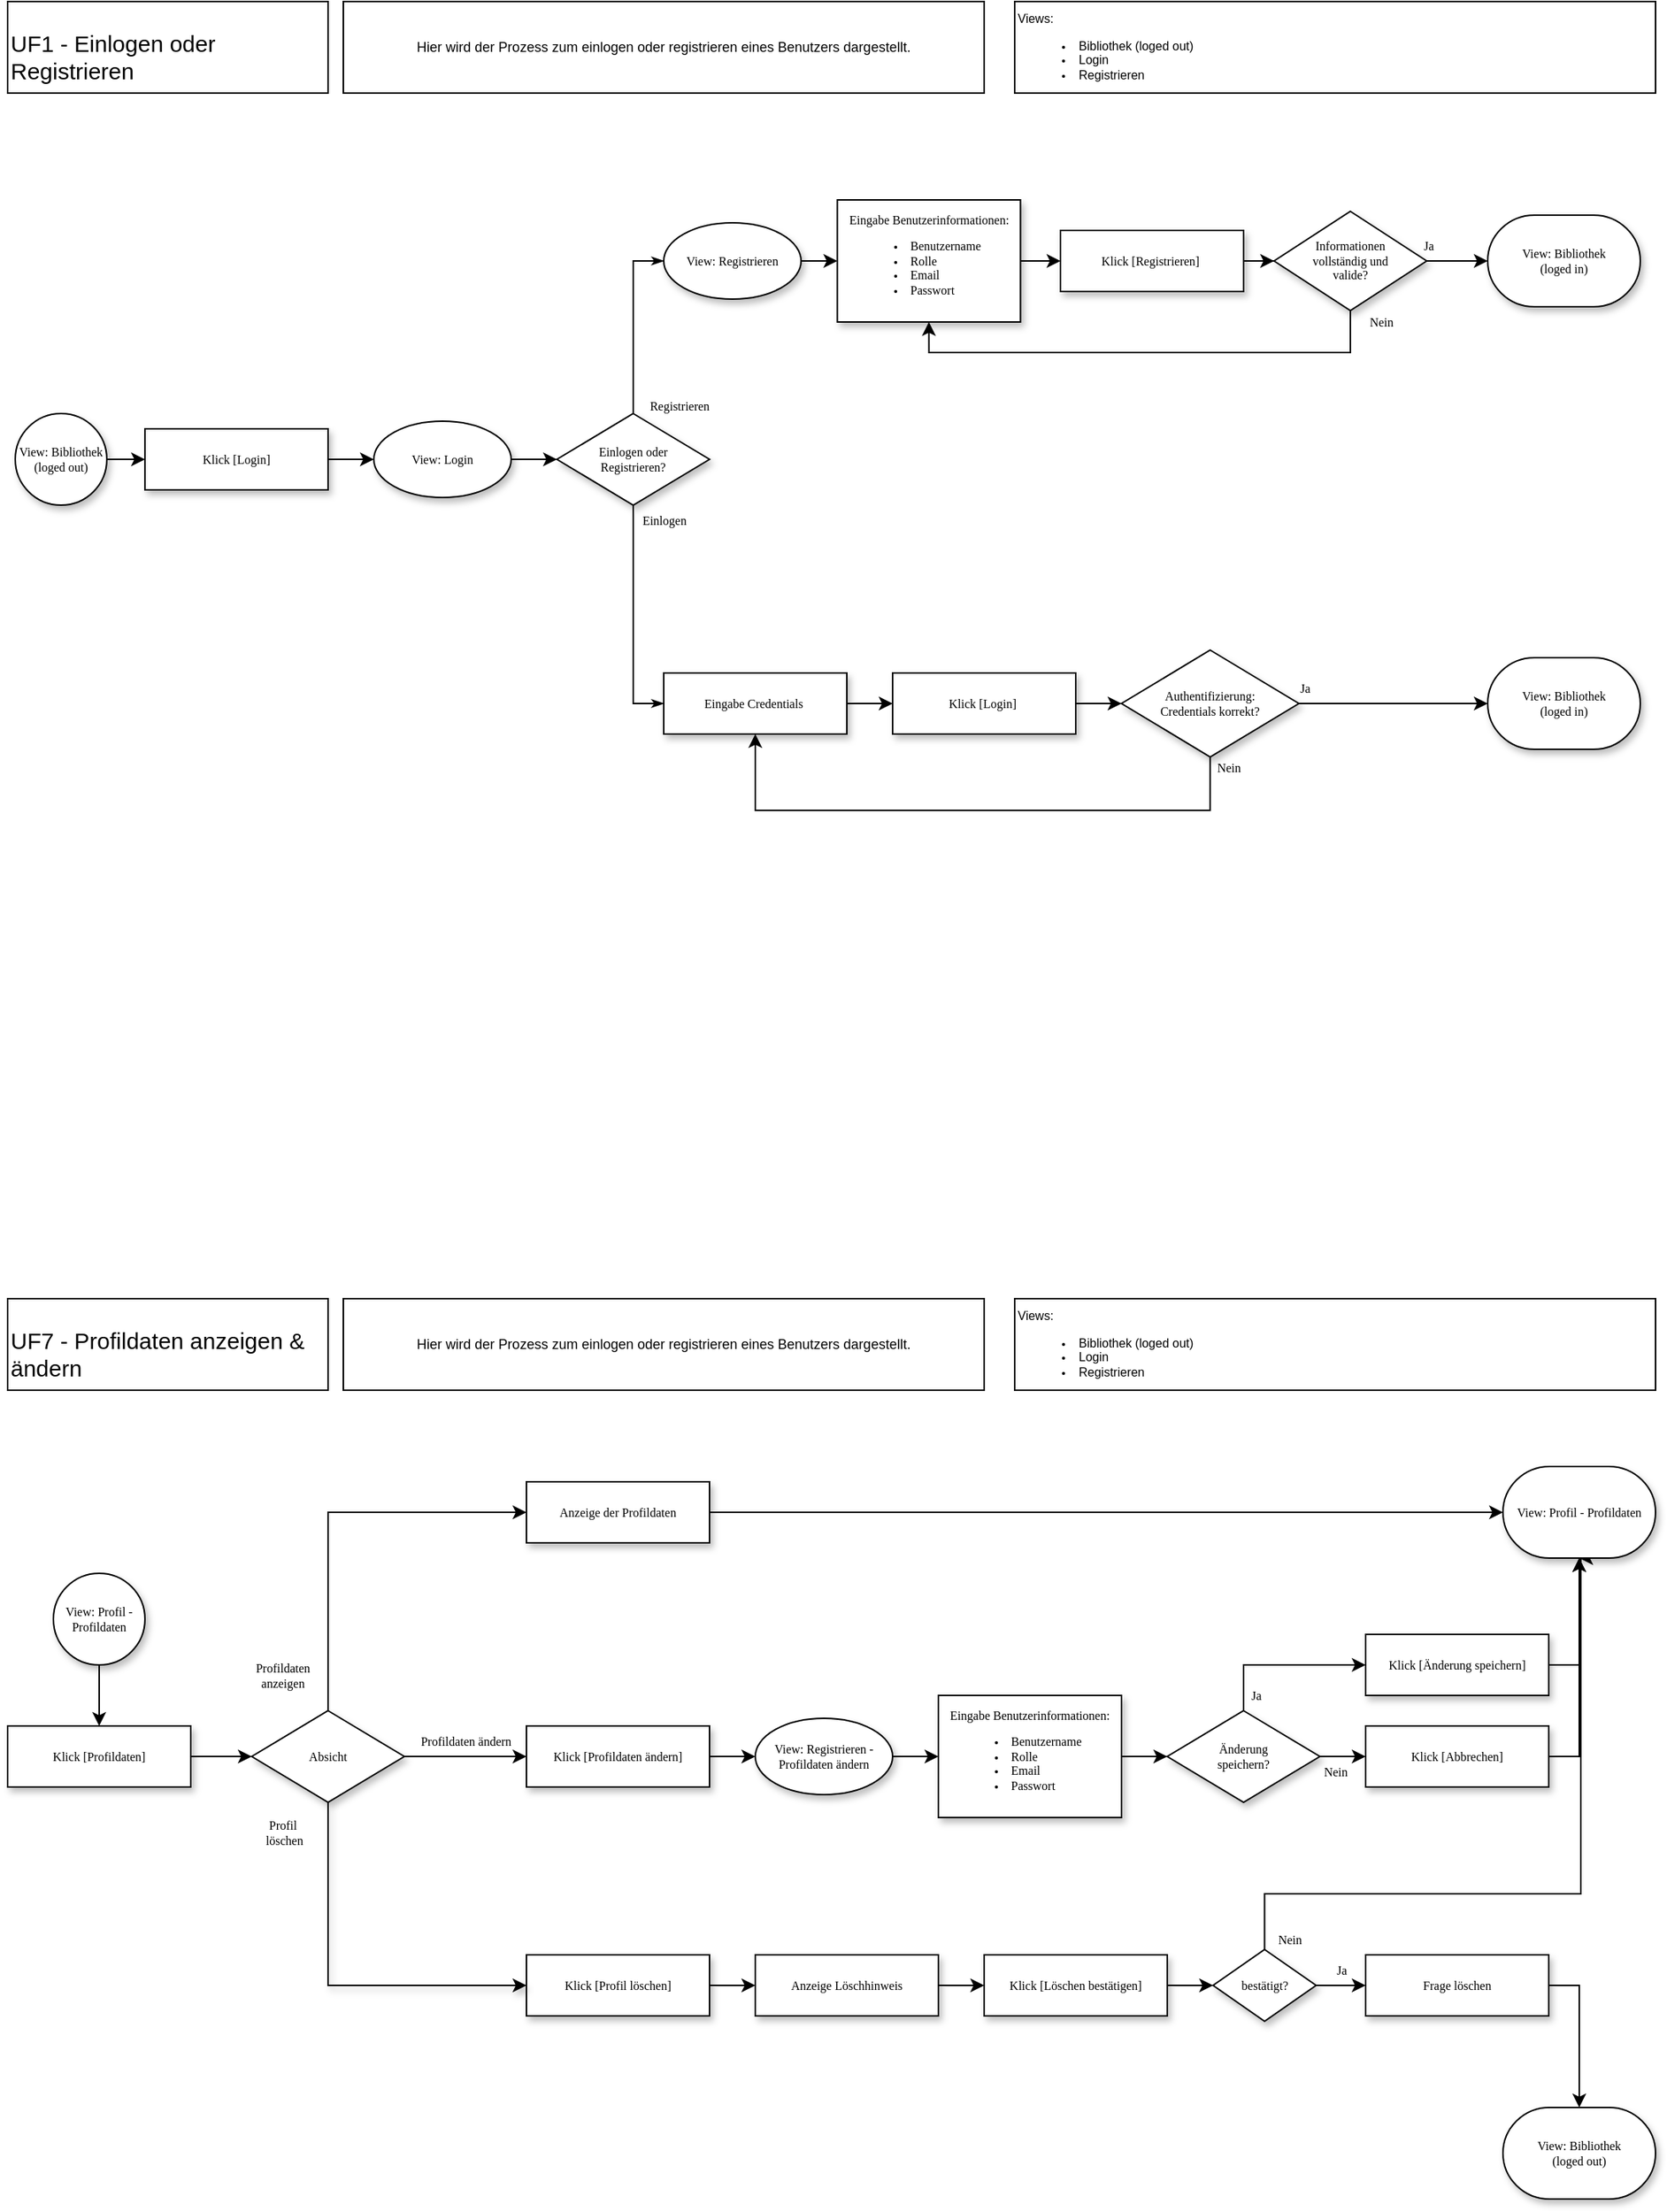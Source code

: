 <mxfile version="24.4.6" type="device" pages="2">
  <diagram name="UserManagement" id="edf60f1a-56cd-e834-aa8a-f176f3a09ee4">
    <mxGraphModel dx="1893" dy="1107" grid="1" gridSize="10" guides="1" tooltips="1" connect="1" arrows="1" fold="1" page="1" pageScale="1" pageWidth="1100" pageHeight="850" background="none" math="0" shadow="0">
      <root>
        <mxCell id="0" />
        <mxCell id="1" parent="0" />
        <mxCell id="60e70716793133e9-33" value="Einlogen" style="edgeStyle=orthogonalEdgeStyle;rounded=0;html=1;labelBackgroundColor=none;startSize=5;endArrow=classicThin;endFill=1;endSize=5;jettySize=auto;orthogonalLoop=1;strokeWidth=1;fontFamily=Verdana;fontSize=8;entryX=0;entryY=0.5;entryDx=0;entryDy=0;exitX=0.5;exitY=1;exitDx=0;exitDy=0;" parent="1" source="60e70716793133e9-7" target="D2tK3TR9OwjeKPHOvS4X-5" edge="1">
          <mxGeometry x="-0.867" y="20" relative="1" as="geometry">
            <mxPoint as="offset" />
            <mxPoint x="299.952" y="250.029" as="sourcePoint" />
            <mxPoint x="350" y="380" as="targetPoint" />
          </mxGeometry>
        </mxCell>
        <mxCell id="60e70716793133e9-34" value="Registrieren" style="edgeStyle=orthogonalEdgeStyle;rounded=0;html=1;labelBackgroundColor=none;startSize=5;endArrow=classicThin;endFill=1;endSize=5;jettySize=auto;orthogonalLoop=1;strokeWidth=1;fontFamily=Verdana;fontSize=8;exitX=0.5;exitY=0;exitDx=0;exitDy=0;entryX=0;entryY=0.5;entryDx=0;entryDy=0;" parent="1" source="60e70716793133e9-7" target="mbuuGPA5xwLoq5NB57OV-7" edge="1">
          <mxGeometry x="-0.905" y="-30" relative="1" as="geometry">
            <mxPoint as="offset" />
            <mxPoint x="390" y="170" as="targetPoint" />
          </mxGeometry>
        </mxCell>
        <mxCell id="60e70716793133e9-7" value="Einlogen oder &lt;br&gt;Registrieren?" style="rhombus;whiteSpace=wrap;html=1;rounded=0;shadow=1;labelBackgroundColor=none;strokeWidth=1;fontFamily=Verdana;fontSize=8;align=center;" parent="1" vertex="1">
          <mxGeometry x="370" y="280" width="100" height="60" as="geometry" />
        </mxCell>
        <mxCell id="mbuuGPA5xwLoq5NB57OV-6" value="Nein" style="edgeStyle=orthogonalEdgeStyle;rounded=0;orthogonalLoop=1;jettySize=auto;html=1;entryX=0.5;entryY=1;entryDx=0;entryDy=0;exitX=0.5;exitY=1;exitDx=0;exitDy=0;strokeColor=default;strokeWidth=1;align=center;verticalAlign=middle;fontFamily=Verdana;fontSize=8;fontColor=default;labelBackgroundColor=none;resizable=0;endArrow=classic;fillColor=none;gradientColor=none;" parent="1" source="60e70716793133e9-14" target="D2tK3TR9OwjeKPHOvS4X-5" edge="1">
          <mxGeometry x="-0.963" y="12" relative="1" as="geometry">
            <Array as="points">
              <mxPoint x="798" y="540" />
              <mxPoint x="500" y="540" />
            </Array>
            <mxPoint as="offset" />
          </mxGeometry>
        </mxCell>
        <mxCell id="60e70716793133e9-14" value="Authentifizierung:&lt;br&gt;Credentials korrekt?" style="rhombus;whiteSpace=wrap;html=1;rounded=0;shadow=1;labelBackgroundColor=none;strokeWidth=1;fontFamily=Verdana;fontSize=8;align=center;strokeColor=default;verticalAlign=middle;fontColor=default;fillColor=default;" parent="1" vertex="1">
          <mxGeometry x="740" y="435" width="116.24" height="70" as="geometry" />
        </mxCell>
        <mxCell id="D2tK3TR9OwjeKPHOvS4X-1" value="&lt;pre&gt;&lt;span style=&quot;font-family: Helvetica; white-space: normal;&quot;&gt;&lt;font style=&quot;font-size: 15px;&quot;&gt;UF1 - Einlogen oder Registrieren&lt;/font&gt;&lt;/span&gt;&lt;/pre&gt;" style="text;whiteSpace=wrap;html=1;strokeColor=default;verticalAlign=top;" parent="1" vertex="1">
          <mxGeometry x="10" y="10" width="210" height="60" as="geometry" />
        </mxCell>
        <mxCell id="mbuuGPA5xwLoq5NB57OV-2" style="edgeStyle=orthogonalEdgeStyle;rounded=0;orthogonalLoop=1;jettySize=auto;html=1;entryX=0;entryY=0.5;entryDx=0;entryDy=0;" parent="1" source="D2tK3TR9OwjeKPHOvS4X-2" target="mbuuGPA5xwLoq5NB57OV-1" edge="1">
          <mxGeometry relative="1" as="geometry" />
        </mxCell>
        <mxCell id="D2tK3TR9OwjeKPHOvS4X-2" value="View: Bibliothek&lt;br&gt;(loged out)" style="strokeWidth=1;html=1;shape=mxgraph.flowchart.start_2;whiteSpace=wrap;rounded=0;shadow=1;strokeColor=default;align=center;verticalAlign=middle;fontFamily=Verdana;fontSize=8;fontColor=default;labelBackgroundColor=none;fillColor=default;" parent="1" vertex="1">
          <mxGeometry x="15" y="280" width="60" height="60" as="geometry" />
        </mxCell>
        <mxCell id="D2tK3TR9OwjeKPHOvS4X-3" value="Hier wird der Prozess zum einlogen oder registrieren eines Benutzers dargestellt." style="text;html=1;align=center;verticalAlign=middle;whiteSpace=wrap;rounded=0;strokeColor=default;fontSize=9;" parent="1" vertex="1">
          <mxGeometry x="230" y="10" width="420" height="60" as="geometry" />
        </mxCell>
        <mxCell id="D2tK3TR9OwjeKPHOvS4X-4" value="Views:&lt;div style=&quot;font-size: 8px;&quot;&gt;&lt;ul style=&quot;font-size: 8px;&quot;&gt;&lt;li style=&quot;font-size: 8px;&quot;&gt;Bibliothek (loged out)&lt;/li&gt;&lt;li style=&quot;font-size: 8px;&quot;&gt;Login&lt;/li&gt;&lt;li style=&quot;font-size: 8px;&quot;&gt;Registrieren&lt;/li&gt;&lt;/ul&gt;&lt;/div&gt;" style="text;html=1;align=left;verticalAlign=top;whiteSpace=wrap;rounded=0;textShadow=0;strokeColor=default;fontSize=8;" parent="1" vertex="1">
          <mxGeometry x="670" y="10" width="420" height="60" as="geometry" />
        </mxCell>
        <mxCell id="mbuuGPA5xwLoq5NB57OV-14" style="edgeStyle=orthogonalEdgeStyle;rounded=0;orthogonalLoop=1;jettySize=auto;html=1;entryX=0;entryY=0.5;entryDx=0;entryDy=0;strokeColor=default;strokeWidth=1;align=center;verticalAlign=middle;fontFamily=Verdana;fontSize=8;fontColor=default;labelBackgroundColor=none;resizable=0;endArrow=classic;fillColor=none;gradientColor=none;" parent="1" source="D2tK3TR9OwjeKPHOvS4X-5" target="mbuuGPA5xwLoq5NB57OV-13" edge="1">
          <mxGeometry relative="1" as="geometry" />
        </mxCell>
        <mxCell id="D2tK3TR9OwjeKPHOvS4X-5" value="Eingabe Credentials&amp;nbsp;" style="whiteSpace=wrap;html=1;rounded=0;shadow=1;labelBackgroundColor=none;strokeWidth=1;fontFamily=Verdana;fontSize=8;align=center;" parent="1" vertex="1">
          <mxGeometry x="440" y="450" width="120" height="40" as="geometry" />
        </mxCell>
        <mxCell id="mbuuGPA5xwLoq5NB57OV-9" style="edgeStyle=orthogonalEdgeStyle;rounded=0;orthogonalLoop=1;jettySize=auto;html=1;entryX=0;entryY=0.5;entryDx=0;entryDy=0;strokeColor=default;strokeWidth=1;align=center;verticalAlign=middle;fontFamily=Verdana;fontSize=8;fontColor=default;labelBackgroundColor=none;resizable=0;endArrow=classic;fillColor=none;gradientColor=none;" parent="1" source="D2tK3TR9OwjeKPHOvS4X-6" target="mbuuGPA5xwLoq5NB57OV-16" edge="1">
          <mxGeometry relative="1" as="geometry" />
        </mxCell>
        <mxCell id="D2tK3TR9OwjeKPHOvS4X-6" value="Eingabe Benutzerinformationen:&lt;br&gt;&lt;ul&gt;&lt;li style=&quot;text-align: left;&quot;&gt;Benutzername&lt;/li&gt;&lt;li style=&quot;text-align: left;&quot;&gt;Rolle&lt;/li&gt;&lt;li style=&quot;text-align: left;&quot;&gt;Email&lt;/li&gt;&lt;li style=&quot;text-align: left;&quot;&gt;Passwort&lt;/li&gt;&lt;/ul&gt;" style="whiteSpace=wrap;html=1;rounded=0;shadow=1;labelBackgroundColor=none;strokeWidth=1;fontFamily=Verdana;fontSize=8;align=center;" parent="1" vertex="1">
          <mxGeometry x="553.76" y="140" width="120" height="80" as="geometry" />
        </mxCell>
        <mxCell id="D2tK3TR9OwjeKPHOvS4X-16" style="edgeStyle=orthogonalEdgeStyle;rounded=0;orthogonalLoop=1;jettySize=auto;html=1;strokeColor=default;strokeWidth=1;align=center;verticalAlign=middle;fontFamily=Verdana;fontSize=8;fontColor=default;labelBackgroundColor=none;resizable=0;endArrow=classic;fillColor=none;gradientColor=none;entryX=0;entryY=0.5;entryDx=0;entryDy=0;entryPerimeter=0;" parent="1" source="D2tK3TR9OwjeKPHOvS4X-11" target="D2tK3TR9OwjeKPHOvS4X-17" edge="1">
          <mxGeometry relative="1" as="geometry">
            <mxPoint x="740" y="560" as="targetPoint" />
          </mxGeometry>
        </mxCell>
        <mxCell id="D2tK3TR9OwjeKPHOvS4X-20" value="Ja" style="edgeLabel;html=1;align=center;verticalAlign=middle;resizable=0;points=[];rounded=0;shadow=1;strokeColor=default;strokeWidth=1;fontFamily=Verdana;fontSize=8;fontColor=default;labelBackgroundColor=none;fillColor=default;" parent="D2tK3TR9OwjeKPHOvS4X-16" vertex="1" connectable="0">
          <mxGeometry x="-0.335" y="-2" relative="1" as="geometry">
            <mxPoint x="-13" y="-12" as="offset" />
          </mxGeometry>
        </mxCell>
        <mxCell id="mbuuGPA5xwLoq5NB57OV-18" value="Nein" style="edgeStyle=orthogonalEdgeStyle;rounded=0;orthogonalLoop=1;jettySize=auto;html=1;entryX=0.5;entryY=1;entryDx=0;entryDy=0;strokeColor=default;strokeWidth=1;align=center;verticalAlign=middle;fontFamily=Verdana;fontSize=8;fontColor=default;labelBackgroundColor=none;resizable=0;endArrow=classic;fillColor=none;gradientColor=none;" parent="1" source="D2tK3TR9OwjeKPHOvS4X-11" target="D2tK3TR9OwjeKPHOvS4X-6" edge="1">
          <mxGeometry x="-0.954" y="20" relative="1" as="geometry">
            <Array as="points">
              <mxPoint x="890" y="240" />
              <mxPoint x="614" y="240" />
            </Array>
            <mxPoint as="offset" />
          </mxGeometry>
        </mxCell>
        <mxCell id="D2tK3TR9OwjeKPHOvS4X-11" value="Informationen&lt;br&gt;vollständig und &lt;br&gt;valide?" style="rhombus;whiteSpace=wrap;html=1;rounded=0;shadow=1;labelBackgroundColor=none;strokeWidth=1;fontFamily=Verdana;fontSize=8;align=center;" parent="1" vertex="1">
          <mxGeometry x="840" y="147.5" width="100" height="65" as="geometry" />
        </mxCell>
        <mxCell id="D2tK3TR9OwjeKPHOvS4X-17" value="View: Bibliothek&lt;div&gt;(loged in)&lt;/div&gt;" style="strokeWidth=1;html=1;shape=mxgraph.flowchart.terminator;whiteSpace=wrap;fontFamily=Verdana;fontSize=8;fontColor=default;labelBackgroundColor=none;resizable=0;rounded=0;shadow=1;strokeColor=default;align=center;verticalAlign=middle;fillColor=default;" parent="1" vertex="1">
          <mxGeometry x="980" y="150" width="100" height="60" as="geometry" />
        </mxCell>
        <mxCell id="D2tK3TR9OwjeKPHOvS4X-18" value="View: Bibliothek&lt;div&gt;(loged in)&lt;/div&gt;" style="strokeWidth=1;html=1;shape=mxgraph.flowchart.terminator;whiteSpace=wrap;fontFamily=Verdana;fontSize=8;fontColor=default;labelBackgroundColor=none;resizable=0;rounded=0;shadow=1;strokeColor=default;align=center;verticalAlign=middle;fillColor=default;" parent="1" vertex="1">
          <mxGeometry x="980" y="440" width="100" height="60" as="geometry" />
        </mxCell>
        <mxCell id="D2tK3TR9OwjeKPHOvS4X-19" value="Ja" style="edgeStyle=orthogonalEdgeStyle;rounded=0;orthogonalLoop=1;jettySize=auto;html=1;entryX=0;entryY=0.5;entryDx=0;entryDy=0;entryPerimeter=0;strokeColor=default;strokeWidth=1;align=center;verticalAlign=middle;fontFamily=Verdana;fontSize=8;fontColor=default;labelBackgroundColor=none;resizable=0;endArrow=classic;fillColor=none;gradientColor=none;" parent="1" source="60e70716793133e9-14" target="D2tK3TR9OwjeKPHOvS4X-18" edge="1">
          <mxGeometry x="-0.939" y="10" relative="1" as="geometry">
            <mxPoint as="offset" />
          </mxGeometry>
        </mxCell>
        <mxCell id="mbuuGPA5xwLoq5NB57OV-3" style="edgeStyle=orthogonalEdgeStyle;rounded=0;orthogonalLoop=1;jettySize=auto;html=1;entryX=0;entryY=0.5;entryDx=0;entryDy=0;" parent="1" source="mbuuGPA5xwLoq5NB57OV-1" target="mbuuGPA5xwLoq5NB57OV-4" edge="1">
          <mxGeometry relative="1" as="geometry">
            <mxPoint x="240" y="310" as="targetPoint" />
          </mxGeometry>
        </mxCell>
        <mxCell id="mbuuGPA5xwLoq5NB57OV-1" value="Klick [Login]" style="whiteSpace=wrap;html=1;rounded=0;shadow=1;labelBackgroundColor=none;strokeWidth=1;fontFamily=Verdana;fontSize=8;align=center;" parent="1" vertex="1">
          <mxGeometry x="100" y="290" width="120" height="40" as="geometry" />
        </mxCell>
        <mxCell id="mbuuGPA5xwLoq5NB57OV-5" style="edgeStyle=orthogonalEdgeStyle;rounded=0;orthogonalLoop=1;jettySize=auto;html=1;entryX=0;entryY=0.5;entryDx=0;entryDy=0;" parent="1" source="mbuuGPA5xwLoq5NB57OV-4" target="60e70716793133e9-7" edge="1">
          <mxGeometry relative="1" as="geometry" />
        </mxCell>
        <mxCell id="mbuuGPA5xwLoq5NB57OV-4" value="View: Login" style="ellipse;whiteSpace=wrap;html=1;rounded=0;shadow=1;strokeColor=default;strokeWidth=1;align=center;verticalAlign=middle;fontFamily=Verdana;fontSize=8;fontColor=default;labelBackgroundColor=none;fillColor=default;" parent="1" vertex="1">
          <mxGeometry x="250" y="285" width="90" height="50" as="geometry" />
        </mxCell>
        <mxCell id="mbuuGPA5xwLoq5NB57OV-8" style="edgeStyle=orthogonalEdgeStyle;rounded=0;orthogonalLoop=1;jettySize=auto;html=1;entryX=0;entryY=0.5;entryDx=0;entryDy=0;strokeColor=default;strokeWidth=1;align=center;verticalAlign=middle;fontFamily=Verdana;fontSize=8;fontColor=default;labelBackgroundColor=none;resizable=0;endArrow=classic;fillColor=none;gradientColor=none;" parent="1" source="mbuuGPA5xwLoq5NB57OV-7" target="D2tK3TR9OwjeKPHOvS4X-6" edge="1">
          <mxGeometry relative="1" as="geometry" />
        </mxCell>
        <mxCell id="mbuuGPA5xwLoq5NB57OV-7" value="View: Registrieren" style="ellipse;whiteSpace=wrap;html=1;rounded=0;shadow=1;strokeColor=default;strokeWidth=1;align=center;verticalAlign=middle;fontFamily=Verdana;fontSize=8;fontColor=default;labelBackgroundColor=none;fillColor=default;" parent="1" vertex="1">
          <mxGeometry x="440" y="155" width="90" height="50" as="geometry" />
        </mxCell>
        <mxCell id="mbuuGPA5xwLoq5NB57OV-15" style="edgeStyle=orthogonalEdgeStyle;rounded=0;orthogonalLoop=1;jettySize=auto;html=1;strokeColor=default;strokeWidth=1;align=center;verticalAlign=middle;fontFamily=Verdana;fontSize=8;fontColor=default;labelBackgroundColor=none;resizable=0;endArrow=classic;fillColor=none;gradientColor=none;" parent="1" source="mbuuGPA5xwLoq5NB57OV-13" target="60e70716793133e9-14" edge="1">
          <mxGeometry relative="1" as="geometry" />
        </mxCell>
        <mxCell id="mbuuGPA5xwLoq5NB57OV-13" value="Klick [Login]&amp;nbsp;" style="whiteSpace=wrap;html=1;rounded=0;shadow=1;labelBackgroundColor=none;strokeWidth=1;fontFamily=Verdana;fontSize=8;align=center;" parent="1" vertex="1">
          <mxGeometry x="590" y="450" width="120" height="40" as="geometry" />
        </mxCell>
        <mxCell id="mbuuGPA5xwLoq5NB57OV-17" style="edgeStyle=orthogonalEdgeStyle;rounded=0;orthogonalLoop=1;jettySize=auto;html=1;strokeColor=default;strokeWidth=1;align=center;verticalAlign=middle;fontFamily=Verdana;fontSize=8;fontColor=default;labelBackgroundColor=none;resizable=0;endArrow=classic;fillColor=none;gradientColor=none;" parent="1" source="mbuuGPA5xwLoq5NB57OV-16" target="D2tK3TR9OwjeKPHOvS4X-11" edge="1">
          <mxGeometry relative="1" as="geometry" />
        </mxCell>
        <mxCell id="mbuuGPA5xwLoq5NB57OV-16" value="Klick [Registrieren]&amp;nbsp;" style="whiteSpace=wrap;html=1;rounded=0;shadow=1;labelBackgroundColor=none;strokeWidth=1;fontFamily=Verdana;fontSize=8;align=center;" parent="1" vertex="1">
          <mxGeometry x="700" y="160" width="120" height="40" as="geometry" />
        </mxCell>
        <mxCell id="46SvIgkUG7cXRvw6_ES7-11" style="edgeStyle=orthogonalEdgeStyle;rounded=0;orthogonalLoop=1;jettySize=auto;html=1;entryX=0;entryY=0.5;entryDx=0;entryDy=0;" edge="1" parent="1" source="mbuuGPA5xwLoq5NB57OV-140" target="46SvIgkUG7cXRvw6_ES7-10">
          <mxGeometry relative="1" as="geometry" />
        </mxCell>
        <mxCell id="mbuuGPA5xwLoq5NB57OV-140" value="Klick [Profildaten ändern]" style="whiteSpace=wrap;html=1;rounded=0;shadow=1;labelBackgroundColor=none;strokeWidth=1;fontFamily=Verdana;fontSize=8;align=center;" parent="1" vertex="1">
          <mxGeometry x="350.02" y="1140" width="120" height="40" as="geometry" />
        </mxCell>
        <mxCell id="mbuuGPA5xwLoq5NB57OV-142" value="Klick [Änderung speichern]" style="whiteSpace=wrap;html=1;rounded=0;shadow=1;labelBackgroundColor=none;strokeWidth=1;fontFamily=Verdana;fontSize=8;align=center;" parent="1" vertex="1">
          <mxGeometry x="900" y="1080" width="120" height="40" as="geometry" />
        </mxCell>
        <mxCell id="Pk-tPmqMgojB2sV6dSQ5-8" style="edgeStyle=orthogonalEdgeStyle;rounded=0;orthogonalLoop=1;jettySize=auto;html=1;entryX=1;entryY=0.5;entryDx=0;entryDy=0;fontFamily=Verdana;fontSize=8;fontColor=default;labelBackgroundColor=none;resizable=0;" edge="1" parent="1" source="mbuuGPA5xwLoq5NB57OV-147" target="Pk-tPmqMgojB2sV6dSQ5-6">
          <mxGeometry relative="1" as="geometry" />
        </mxCell>
        <mxCell id="mbuuGPA5xwLoq5NB57OV-147" value="Klick [Profil löschen]" style="whiteSpace=wrap;html=1;rounded=0;shadow=1;labelBackgroundColor=none;strokeWidth=1;fontFamily=Verdana;fontSize=8;align=center;" parent="1" vertex="1">
          <mxGeometry x="350.02" y="1290" width="120" height="40" as="geometry" />
        </mxCell>
        <mxCell id="mbuuGPA5xwLoq5NB57OV-161" value="Klick [Abbrechen]" style="whiteSpace=wrap;html=1;rounded=0;shadow=1;labelBackgroundColor=none;strokeWidth=1;fontFamily=Verdana;fontSize=8;align=center;" parent="1" vertex="1">
          <mxGeometry x="900" y="1140" width="120" height="40" as="geometry" />
        </mxCell>
        <mxCell id="mbuuGPA5xwLoq5NB57OV-170" value="View: Bibliothek&lt;br&gt;(loged out)" style="strokeWidth=1;html=1;shape=mxgraph.flowchart.terminator;whiteSpace=wrap;fontFamily=Verdana;fontSize=8;fontColor=default;labelBackgroundColor=none;resizable=0;rounded=0;shadow=1;strokeColor=default;align=center;verticalAlign=middle;fillColor=default;" parent="1" vertex="1">
          <mxGeometry x="990" y="1390" width="100" height="60" as="geometry" />
        </mxCell>
        <mxCell id="mbuuGPA5xwLoq5NB57OV-174" value="Anzeige der Profildaten" style="whiteSpace=wrap;html=1;rounded=0;shadow=1;labelBackgroundColor=none;strokeWidth=1;fontFamily=Verdana;fontSize=8;align=center;" parent="1" vertex="1">
          <mxGeometry x="350.02" y="980" width="120" height="40" as="geometry" />
        </mxCell>
        <mxCell id="46SvIgkUG7cXRvw6_ES7-6" style="edgeStyle=orthogonalEdgeStyle;rounded=0;orthogonalLoop=1;jettySize=auto;html=1;entryX=0.5;entryY=0;entryDx=0;entryDy=0;" edge="1" parent="1" source="mbuuGPA5xwLoq5NB57OV-214" target="46SvIgkUG7cXRvw6_ES7-4">
          <mxGeometry relative="1" as="geometry" />
        </mxCell>
        <mxCell id="mbuuGPA5xwLoq5NB57OV-214" value="View: Profil - Profildaten" style="strokeWidth=1;html=1;shape=mxgraph.flowchart.start_2;whiteSpace=wrap;rounded=0;shadow=1;strokeColor=default;align=center;verticalAlign=middle;fontFamily=Verdana;fontSize=8;fontColor=default;labelBackgroundColor=none;fillColor=default;" parent="1" vertex="1">
          <mxGeometry x="40.0" y="1040" width="60" height="60" as="geometry" />
        </mxCell>
        <mxCell id="mbuuGPA5xwLoq5NB57OV-215" style="edgeStyle=orthogonalEdgeStyle;rounded=0;orthogonalLoop=1;jettySize=auto;html=1;shadow=1;strokeColor=default;strokeWidth=1;align=center;verticalAlign=middle;fontFamily=Verdana;fontSize=8;fontColor=default;labelBackgroundColor=none;endArrow=classic;fillColor=default;exitX=0.5;exitY=1;exitDx=0;exitDy=0;entryX=0;entryY=0.5;entryDx=0;entryDy=0;" parent="1" source="mbuuGPA5xwLoq5NB57OV-221" edge="1" target="mbuuGPA5xwLoq5NB57OV-147">
          <mxGeometry relative="1" as="geometry">
            <mxPoint x="320" y="1320" as="targetPoint" />
            <mxPoint x="220" y="1210" as="sourcePoint" />
            <Array as="points">
              <mxPoint x="220" y="1310" />
            </Array>
          </mxGeometry>
        </mxCell>
        <mxCell id="mbuuGPA5xwLoq5NB57OV-216" value="&lt;span style=&quot;color: rgba(0, 0, 0, 0); font-family: monospace; font-size: 0px; text-align: start;&quot;&gt;%3CmxGraphModel%3E%3Croot%3E%3CmxCell%20id%3D%220%22%2F%3E%3CmxCell%20id%3D%221%22%20parent%3D%220%22%2F%3E%3CmxCell%20id%3D%222%22%20value%3D%22Fragenpool%20%26lt%3Bbr%26gt%3Bhinzuf%C3%BCgen%22%20style%3D%22edgeLabel%3Bhtml%3D1%3Balign%3Dcenter%3BverticalAlign%3Dmiddle%3Bresizable%3D0%3Bpoints%3D%5B%5D%3BfontFamily%3DVerdana%3BfontSize%3D8%3BfontColor%3Ddefault%3BlabelBackgroundColor%3Dnone%3B%22%20vertex%3D%221%22%20connectable%3D%220%22%20parent%3D%221%22%3E%3CmxGeometry%20x%3D%22140%22%20y%3D%222790%22%20as%3D%22geometry%22%2F%3E%3C%2FmxCell%3E%3C%2Froot%3E%3C%2FmxGraphModel%3EFra&lt;/span&gt;" style="edgeLabel;html=1;align=center;verticalAlign=middle;resizable=0;points=[];fontFamily=Verdana;fontSize=8;fontColor=default;labelBackgroundColor=none;" parent="mbuuGPA5xwLoq5NB57OV-215" vertex="1" connectable="0">
          <mxGeometry x="-0.629" y="-3" relative="1" as="geometry">
            <mxPoint as="offset" />
          </mxGeometry>
        </mxCell>
        <mxCell id="mbuuGPA5xwLoq5NB57OV-217" value="Profil&lt;br&gt;&amp;nbsp;löschen" style="edgeLabel;html=1;align=center;verticalAlign=middle;resizable=0;points=[];fontFamily=Verdana;fontSize=8;fontColor=default;labelBackgroundColor=none;" parent="mbuuGPA5xwLoq5NB57OV-215" vertex="1" connectable="0">
          <mxGeometry x="-0.337" y="1" relative="1" as="geometry">
            <mxPoint x="-31" y="-63" as="offset" />
          </mxGeometry>
        </mxCell>
        <mxCell id="mbuuGPA5xwLoq5NB57OV-218" style="edgeStyle=orthogonalEdgeStyle;rounded=0;orthogonalLoop=1;jettySize=auto;html=1;entryX=0;entryY=0.5;entryDx=0;entryDy=0;strokeColor=default;strokeWidth=1;align=center;verticalAlign=middle;fontFamily=Verdana;fontSize=8;fontColor=default;labelBackgroundColor=none;resizable=0;endArrow=classic;fillColor=none;gradientColor=none;exitX=0.5;exitY=0;exitDx=0;exitDy=0;" parent="1" source="mbuuGPA5xwLoq5NB57OV-221" edge="1" target="mbuuGPA5xwLoq5NB57OV-174">
          <mxGeometry relative="1" as="geometry">
            <mxPoint x="390" y="970" as="targetPoint" />
            <Array as="points">
              <mxPoint x="220" y="1000" />
            </Array>
          </mxGeometry>
        </mxCell>
        <mxCell id="mbuuGPA5xwLoq5NB57OV-219" value="Profildaten &lt;br&gt;anzeigen" style="edgeLabel;html=1;align=center;verticalAlign=middle;resizable=0;points=[];fontFamily=Verdana;fontSize=8;fontColor=default;labelBackgroundColor=none;" parent="mbuuGPA5xwLoq5NB57OV-218" vertex="1" connectable="0">
          <mxGeometry x="-0.437" y="1" relative="1" as="geometry">
            <mxPoint x="-29" y="50" as="offset" />
          </mxGeometry>
        </mxCell>
        <mxCell id="mbuuGPA5xwLoq5NB57OV-220" value="Profildaten ändern" style="edgeStyle=orthogonalEdgeStyle;rounded=0;orthogonalLoop=1;jettySize=auto;html=1;strokeColor=default;strokeWidth=1;align=center;verticalAlign=middle;fontFamily=Verdana;fontSize=8;fontColor=default;labelBackgroundColor=none;resizable=0;endArrow=classic;fillColor=none;gradientColor=none;entryX=0;entryY=0.5;entryDx=0;entryDy=0;exitX=1;exitY=0.5;exitDx=0;exitDy=0;" parent="1" source="mbuuGPA5xwLoq5NB57OV-221" edge="1" target="mbuuGPA5xwLoq5NB57OV-140">
          <mxGeometry x="-0.0" y="10" relative="1" as="geometry">
            <mxPoint x="390" y="1150" as="targetPoint" />
            <mxPoint as="offset" />
            <mxPoint x="270" y="1220" as="sourcePoint" />
            <Array as="points" />
          </mxGeometry>
        </mxCell>
        <mxCell id="mbuuGPA5xwLoq5NB57OV-221" value="Absicht" style="rhombus;whiteSpace=wrap;html=1;rounded=0;shadow=1;labelBackgroundColor=none;strokeWidth=1;fontFamily=Verdana;fontSize=8;align=center;" parent="1" vertex="1">
          <mxGeometry x="170" y="1130" width="100" height="60" as="geometry" />
        </mxCell>
        <mxCell id="46SvIgkUG7cXRvw6_ES7-1" value="&lt;pre&gt;&lt;span style=&quot;font-family: Helvetica; white-space: normal;&quot;&gt;&lt;font style=&quot;font-size: 15px;&quot;&gt;UF7 - Profildaten anzeigen &amp;amp; ändern&lt;/font&gt;&lt;/span&gt;&lt;/pre&gt;" style="text;whiteSpace=wrap;html=1;strokeColor=default;verticalAlign=top;" vertex="1" parent="1">
          <mxGeometry x="10" y="860" width="210" height="60" as="geometry" />
        </mxCell>
        <mxCell id="46SvIgkUG7cXRvw6_ES7-2" value="Hier wird der Prozess zum einlogen oder registrieren eines Benutzers dargestellt." style="text;html=1;align=center;verticalAlign=middle;whiteSpace=wrap;rounded=0;strokeColor=default;fontSize=9;" vertex="1" parent="1">
          <mxGeometry x="230" y="860" width="420" height="60" as="geometry" />
        </mxCell>
        <mxCell id="46SvIgkUG7cXRvw6_ES7-3" value="Views:&lt;div style=&quot;font-size: 8px;&quot;&gt;&lt;ul style=&quot;font-size: 8px;&quot;&gt;&lt;li style=&quot;font-size: 8px;&quot;&gt;Bibliothek (loged out)&lt;/li&gt;&lt;li style=&quot;font-size: 8px;&quot;&gt;Login&lt;/li&gt;&lt;li style=&quot;font-size: 8px;&quot;&gt;Registrieren&lt;/li&gt;&lt;/ul&gt;&lt;/div&gt;" style="text;html=1;align=left;verticalAlign=top;whiteSpace=wrap;rounded=0;textShadow=0;strokeColor=default;fontSize=8;" vertex="1" parent="1">
          <mxGeometry x="670" y="860" width="420" height="60" as="geometry" />
        </mxCell>
        <mxCell id="46SvIgkUG7cXRvw6_ES7-7" style="edgeStyle=orthogonalEdgeStyle;rounded=0;orthogonalLoop=1;jettySize=auto;html=1;entryX=0;entryY=0.5;entryDx=0;entryDy=0;" edge="1" parent="1" source="46SvIgkUG7cXRvw6_ES7-4" target="mbuuGPA5xwLoq5NB57OV-221">
          <mxGeometry relative="1" as="geometry" />
        </mxCell>
        <mxCell id="46SvIgkUG7cXRvw6_ES7-4" value="Klick [Profildaten]" style="whiteSpace=wrap;html=1;rounded=0;shadow=1;labelBackgroundColor=none;strokeWidth=1;fontFamily=Verdana;fontSize=8;align=center;" vertex="1" parent="1">
          <mxGeometry x="10" y="1140" width="120" height="40" as="geometry" />
        </mxCell>
        <mxCell id="46SvIgkUG7cXRvw6_ES7-13" style="edgeStyle=orthogonalEdgeStyle;rounded=0;orthogonalLoop=1;jettySize=auto;html=1;entryX=0;entryY=0.5;entryDx=0;entryDy=0;" edge="1" parent="1" source="46SvIgkUG7cXRvw6_ES7-10" target="46SvIgkUG7cXRvw6_ES7-12">
          <mxGeometry relative="1" as="geometry" />
        </mxCell>
        <mxCell id="46SvIgkUG7cXRvw6_ES7-10" value="View: Registrieren - Profildaten ändern" style="ellipse;whiteSpace=wrap;html=1;rounded=0;shadow=1;strokeColor=default;strokeWidth=1;align=center;verticalAlign=middle;fontFamily=Verdana;fontSize=8;fontColor=default;labelBackgroundColor=none;fillColor=default;" vertex="1" parent="1">
          <mxGeometry x="500" y="1135" width="90" height="50" as="geometry" />
        </mxCell>
        <mxCell id="46SvIgkUG7cXRvw6_ES7-15" style="edgeStyle=orthogonalEdgeStyle;rounded=0;orthogonalLoop=1;jettySize=auto;html=1;entryX=0;entryY=0.5;entryDx=0;entryDy=0;" edge="1" parent="1" source="46SvIgkUG7cXRvw6_ES7-12" target="46SvIgkUG7cXRvw6_ES7-14">
          <mxGeometry relative="1" as="geometry" />
        </mxCell>
        <mxCell id="46SvIgkUG7cXRvw6_ES7-12" value="Eingabe Benutzerinformationen:&lt;br&gt;&lt;ul&gt;&lt;li style=&quot;text-align: left;&quot;&gt;Benutzername&lt;/li&gt;&lt;li style=&quot;text-align: left;&quot;&gt;Rolle&lt;/li&gt;&lt;li style=&quot;text-align: left;&quot;&gt;Email&lt;/li&gt;&lt;li style=&quot;text-align: left;&quot;&gt;Passwort&lt;/li&gt;&lt;/ul&gt;" style="whiteSpace=wrap;html=1;rounded=0;shadow=1;labelBackgroundColor=none;strokeWidth=1;fontFamily=Verdana;fontSize=8;align=center;" vertex="1" parent="1">
          <mxGeometry x="620" y="1120" width="120" height="80" as="geometry" />
        </mxCell>
        <mxCell id="46SvIgkUG7cXRvw6_ES7-16" style="edgeStyle=orthogonalEdgeStyle;rounded=0;orthogonalLoop=1;jettySize=auto;html=1;entryX=0;entryY=0.5;entryDx=0;entryDy=0;" edge="1" parent="1" source="46SvIgkUG7cXRvw6_ES7-14" target="mbuuGPA5xwLoq5NB57OV-142">
          <mxGeometry relative="1" as="geometry">
            <Array as="points">
              <mxPoint x="820" y="1100" />
            </Array>
          </mxGeometry>
        </mxCell>
        <mxCell id="46SvIgkUG7cXRvw6_ES7-17" value="Ja" style="edgeLabel;html=1;align=center;verticalAlign=middle;resizable=0;points=[];fontFamily=Verdana;fontSize=8;fontColor=default;labelBackgroundColor=none;fillColor=none;gradientColor=none;" vertex="1" connectable="0" parent="46SvIgkUG7cXRvw6_ES7-16">
          <mxGeometry x="0.046" y="2" relative="1" as="geometry">
            <mxPoint x="-20" y="22" as="offset" />
          </mxGeometry>
        </mxCell>
        <mxCell id="46SvIgkUG7cXRvw6_ES7-18" value="Nein" style="edgeStyle=orthogonalEdgeStyle;rounded=0;orthogonalLoop=1;jettySize=auto;html=1;entryX=0;entryY=0.5;entryDx=0;entryDy=0;fontFamily=Verdana;fontSize=8;fontColor=default;labelBackgroundColor=none;resizable=0;" edge="1" parent="1" source="46SvIgkUG7cXRvw6_ES7-14" target="mbuuGPA5xwLoq5NB57OV-161">
          <mxGeometry x="0.2" y="-10" relative="1" as="geometry">
            <mxPoint as="offset" />
          </mxGeometry>
        </mxCell>
        <mxCell id="46SvIgkUG7cXRvw6_ES7-14" value="Änderung&lt;br&gt;speichern?" style="rhombus;whiteSpace=wrap;html=1;rounded=0;shadow=1;labelBackgroundColor=none;strokeWidth=1;fontFamily=Verdana;fontSize=8;align=center;" vertex="1" parent="1">
          <mxGeometry x="770" y="1130" width="100" height="60" as="geometry" />
        </mxCell>
        <mxCell id="Pk-tPmqMgojB2sV6dSQ5-1" value="Klick [Löschen bestätigen]" style="whiteSpace=wrap;html=1;rounded=0;shadow=1;labelBackgroundColor=none;strokeWidth=1;fontFamily=Verdana;fontSize=8;align=center;direction=west;" vertex="1" parent="1">
          <mxGeometry x="650" y="1290" width="120" height="40" as="geometry" />
        </mxCell>
        <mxCell id="Pk-tPmqMgojB2sV6dSQ5-2" value="Ja" style="edgeStyle=orthogonalEdgeStyle;rounded=0;orthogonalLoop=1;jettySize=auto;html=1;entryX=1;entryY=0.5;entryDx=0;entryDy=0;strokeColor=default;strokeWidth=1;align=center;verticalAlign=middle;fontFamily=Verdana;fontSize=8;fontColor=default;labelBackgroundColor=none;resizable=0;endArrow=classic;fillColor=none;gradientColor=none;" edge="1" parent="1" source="Pk-tPmqMgojB2sV6dSQ5-3" target="Pk-tPmqMgojB2sV6dSQ5-4">
          <mxGeometry x="0.304" y="10" relative="1" as="geometry">
            <mxPoint as="offset" />
          </mxGeometry>
        </mxCell>
        <mxCell id="Pk-tPmqMgojB2sV6dSQ5-14" value="Nein" style="edgeStyle=orthogonalEdgeStyle;rounded=0;orthogonalLoop=1;jettySize=auto;html=1;fontFamily=Verdana;fontSize=8;fontColor=default;labelBackgroundColor=none;resizable=0;" edge="1" parent="1" source="Pk-tPmqMgojB2sV6dSQ5-3">
          <mxGeometry x="-0.972" y="-16" relative="1" as="geometry">
            <mxPoint x="1040" y="1030" as="targetPoint" />
            <Array as="points">
              <mxPoint x="834" y="1250" />
              <mxPoint x="1041" y="1250" />
              <mxPoint x="1041" y="1030" />
            </Array>
            <mxPoint as="offset" />
          </mxGeometry>
        </mxCell>
        <mxCell id="Pk-tPmqMgojB2sV6dSQ5-3" value="bestätigt?" style="strokeWidth=1;html=1;shape=mxgraph.flowchart.decision;whiteSpace=wrap;rounded=0;shadow=1;strokeColor=default;align=center;verticalAlign=middle;fontFamily=Verdana;fontSize=8;fontColor=default;labelBackgroundColor=none;fillColor=default;" vertex="1" parent="1">
          <mxGeometry x="800.02" y="1286.5" width="67.51" height="47" as="geometry" />
        </mxCell>
        <mxCell id="Pk-tPmqMgojB2sV6dSQ5-4" value="Frage löschen&lt;span style=&quot;color: rgba(0, 0, 0, 0); font-family: monospace; font-size: 0px; text-align: start; text-wrap: nowrap;&quot;&gt;%3CmxGraphModel%3E%3Croot%3E%3CmxCell%20id%3D%220%22%2F%3E%3CmxCell%20id%3D%221%22%20parent%3D%220%22%2F%3E%3CmxCell%20id%3D%222%22%20value%3D%22L%C3%B6schen%20best%C3%A4tigen%22%20style%3D%22whiteSpace%3Dwrap%3Bhtml%3D1%3Brounded%3D0%3Bshadow%3D1%3BlabelBackgroundColor%3Dnone%3BstrokeWidth%3D1%3BfontFamily%3DVerdana%3BfontSize%3D8%3Balign%3Dcenter%3Bdirection%3Dwest%3B%22%20vertex%3D%221%22%20parent%3D%221%22%3E%3CmxGeometry%20x%3D%22890%22%20y%3D%222180%22%20width%3D%22120%22%20height%3D%2240%22%20as%3D%22geometry%22%2F%3E%3C%2FmxCell%3E%3C%2Froot%3E%3C%2FmxGraphModel%3E&lt;/span&gt;" style="whiteSpace=wrap;html=1;rounded=0;shadow=1;labelBackgroundColor=none;strokeWidth=1;fontFamily=Verdana;fontSize=8;align=center;direction=west;" vertex="1" parent="1">
          <mxGeometry x="900" y="1290" width="120" height="40" as="geometry" />
        </mxCell>
        <mxCell id="Pk-tPmqMgojB2sV6dSQ5-5" style="edgeStyle=orthogonalEdgeStyle;rounded=0;orthogonalLoop=1;jettySize=auto;html=1;entryX=1;entryY=0.5;entryDx=0;entryDy=0;strokeColor=default;strokeWidth=1;align=center;verticalAlign=middle;fontFamily=Verdana;fontSize=8;fontColor=default;labelBackgroundColor=none;resizable=0;endArrow=classic;fillColor=none;gradientColor=none;" edge="1" parent="1" source="Pk-tPmqMgojB2sV6dSQ5-6" target="Pk-tPmqMgojB2sV6dSQ5-1">
          <mxGeometry relative="1" as="geometry" />
        </mxCell>
        <mxCell id="Pk-tPmqMgojB2sV6dSQ5-6" value="Anzeige Löschhinweis" style="whiteSpace=wrap;html=1;rounded=0;shadow=1;labelBackgroundColor=none;strokeWidth=1;fontFamily=Verdana;fontSize=8;align=center;direction=west;" vertex="1" parent="1">
          <mxGeometry x="500" y="1290" width="120" height="40" as="geometry" />
        </mxCell>
        <mxCell id="Pk-tPmqMgojB2sV6dSQ5-7" style="edgeStyle=orthogonalEdgeStyle;rounded=0;orthogonalLoop=1;jettySize=auto;html=1;entryX=0;entryY=0.5;entryDx=0;entryDy=0;entryPerimeter=0;strokeColor=default;strokeWidth=1;align=center;verticalAlign=middle;fontFamily=Verdana;fontSize=8;fontColor=default;labelBackgroundColor=none;resizable=0;endArrow=classic;fillColor=none;gradientColor=none;" edge="1" parent="1" source="Pk-tPmqMgojB2sV6dSQ5-1" target="Pk-tPmqMgojB2sV6dSQ5-3">
          <mxGeometry relative="1" as="geometry" />
        </mxCell>
        <mxCell id="Pk-tPmqMgojB2sV6dSQ5-10" value="View: Profil - Profildaten" style="strokeWidth=1;html=1;shape=mxgraph.flowchart.terminator;whiteSpace=wrap;fontFamily=Verdana;fontSize=8;fontColor=default;labelBackgroundColor=none;resizable=0;rounded=0;shadow=1;strokeColor=default;align=center;verticalAlign=middle;fillColor=default;" vertex="1" parent="1">
          <mxGeometry x="990" y="970" width="100" height="60" as="geometry" />
        </mxCell>
        <mxCell id="Pk-tPmqMgojB2sV6dSQ5-11" style="edgeStyle=orthogonalEdgeStyle;rounded=0;orthogonalLoop=1;jettySize=auto;html=1;entryX=0;entryY=0.5;entryDx=0;entryDy=0;entryPerimeter=0;fontFamily=Verdana;fontSize=8;fontColor=default;labelBackgroundColor=none;resizable=0;" edge="1" parent="1" source="mbuuGPA5xwLoq5NB57OV-174" target="Pk-tPmqMgojB2sV6dSQ5-10">
          <mxGeometry relative="1" as="geometry" />
        </mxCell>
        <mxCell id="Pk-tPmqMgojB2sV6dSQ5-12" style="edgeStyle=orthogonalEdgeStyle;rounded=0;orthogonalLoop=1;jettySize=auto;html=1;entryX=0.5;entryY=1;entryDx=0;entryDy=0;entryPerimeter=0;fontFamily=Verdana;fontSize=8;fontColor=default;labelBackgroundColor=none;resizable=0;" edge="1" parent="1" source="mbuuGPA5xwLoq5NB57OV-142" target="Pk-tPmqMgojB2sV6dSQ5-10">
          <mxGeometry relative="1" as="geometry">
            <Array as="points">
              <mxPoint x="1040" y="1100" />
            </Array>
          </mxGeometry>
        </mxCell>
        <mxCell id="Pk-tPmqMgojB2sV6dSQ5-13" style="edgeStyle=orthogonalEdgeStyle;rounded=0;orthogonalLoop=1;jettySize=auto;html=1;entryX=0.5;entryY=1;entryDx=0;entryDy=0;entryPerimeter=0;fontFamily=Verdana;fontSize=8;fontColor=default;labelBackgroundColor=none;resizable=0;" edge="1" parent="1" source="mbuuGPA5xwLoq5NB57OV-161" target="Pk-tPmqMgojB2sV6dSQ5-10">
          <mxGeometry relative="1" as="geometry">
            <Array as="points">
              <mxPoint x="1040" y="1160" />
            </Array>
          </mxGeometry>
        </mxCell>
        <mxCell id="Pk-tPmqMgojB2sV6dSQ5-15" style="edgeStyle=orthogonalEdgeStyle;rounded=0;orthogonalLoop=1;jettySize=auto;html=1;entryX=0.5;entryY=0;entryDx=0;entryDy=0;entryPerimeter=0;fontFamily=Verdana;fontSize=8;fontColor=default;labelBackgroundColor=none;resizable=0;" edge="1" parent="1" source="Pk-tPmqMgojB2sV6dSQ5-4" target="mbuuGPA5xwLoq5NB57OV-170">
          <mxGeometry relative="1" as="geometry">
            <Array as="points">
              <mxPoint x="1040" y="1310" />
            </Array>
          </mxGeometry>
        </mxCell>
      </root>
    </mxGraphModel>
  </diagram>
  <diagram id="VEPMxQa9JXe1bwkRHsLW" name="Library">
    <mxGraphModel dx="1420" dy="830" grid="1" gridSize="10" guides="1" tooltips="1" connect="1" arrows="1" fold="1" page="1" pageScale="1" pageWidth="1100" pageHeight="850" math="0" shadow="0">
      <root>
        <mxCell id="0" />
        <mxCell id="1" parent="0" />
        <mxCell id="8hQfOiwvWAjv1FpIQdZN-1" value="&lt;pre&gt;&lt;span style=&quot;font-family: Helvetica; white-space: normal;&quot;&gt;&lt;font style=&quot;font-size: 15px;&quot;&gt;UF2 - Bibliothek (loged out)&lt;/font&gt;&lt;/span&gt;&lt;/pre&gt;" style="text;whiteSpace=wrap;html=1;strokeColor=default;verticalAlign=top;" vertex="1" parent="1">
          <mxGeometry x="10" y="10" width="210" height="40" as="geometry" />
        </mxCell>
        <mxCell id="8hQfOiwvWAjv1FpIQdZN-2" value="Die Landing Page ist die Bibliothek&amp;nbsp;" style="text;html=1;align=center;verticalAlign=middle;whiteSpace=wrap;rounded=0;strokeColor=default;fontSize=9;" vertex="1" parent="1">
          <mxGeometry x="230" y="10" width="420" height="60" as="geometry" />
        </mxCell>
        <mxCell id="8hQfOiwvWAjv1FpIQdZN-3" value="Views:&lt;div style=&quot;font-size: 8px;&quot;&gt;&lt;ul style=&quot;font-size: 8px;&quot;&gt;&lt;li style=&quot;font-size: 8px;&quot;&gt;Bibliothek&amp;nbsp; (loged out)&lt;/li&gt;&lt;/ul&gt;&lt;/div&gt;" style="text;html=1;align=left;verticalAlign=top;whiteSpace=wrap;rounded=0;textShadow=0;strokeColor=default;fontSize=8;" vertex="1" parent="1">
          <mxGeometry x="670" y="10" width="420" height="60" as="geometry" />
        </mxCell>
        <mxCell id="8hQfOiwvWAjv1FpIQdZN-4" value="&lt;pre&gt;&lt;span style=&quot;font-family: Helvetica; white-space: normal;&quot;&gt;&lt;font style=&quot;font-size: 15px;&quot;&gt;UF3 - (as default) Bibliothek ansehen&lt;/font&gt;&lt;/span&gt;&lt;/pre&gt;" style="text;whiteSpace=wrap;html=1;strokeColor=default;verticalAlign=middle;labelPosition=center;verticalLabelPosition=middle;align=center;" vertex="1" parent="1">
          <mxGeometry x="10" y="860" width="210" height="60" as="geometry" />
        </mxCell>
        <mxCell id="8hQfOiwvWAjv1FpIQdZN-5" value="Die Landing Page ist die Bibliothek&amp;nbsp;" style="text;html=1;align=center;verticalAlign=middle;whiteSpace=wrap;rounded=0;strokeColor=default;fontSize=9;" vertex="1" parent="1">
          <mxGeometry x="230" y="860" width="420" height="60" as="geometry" />
        </mxCell>
        <mxCell id="8hQfOiwvWAjv1FpIQdZN-6" value="Views:&lt;div style=&quot;font-size: 8px;&quot;&gt;&lt;ul style=&quot;font-size: 8px;&quot;&gt;&lt;li style=&quot;font-size: 8px;&quot;&gt;Bibliothek&lt;/li&gt;&lt;/ul&gt;&lt;/div&gt;" style="text;html=1;align=left;verticalAlign=top;whiteSpace=wrap;rounded=0;textShadow=0;strokeColor=default;fontSize=8;" vertex="1" parent="1">
          <mxGeometry x="670" y="860" width="420" height="60" as="geometry" />
        </mxCell>
        <mxCell id="8hQfOiwvWAjv1FpIQdZN-7" style="edgeStyle=orthogonalEdgeStyle;rounded=0;orthogonalLoop=1;jettySize=auto;html=1;entryX=0;entryY=0.5;entryDx=0;entryDy=0;strokeColor=default;strokeWidth=1;align=center;verticalAlign=middle;fontFamily=Verdana;fontSize=8;fontColor=default;labelBackgroundColor=none;resizable=0;endArrow=classic;fillColor=none;gradientColor=none;" edge="1" parent="1" source="8hQfOiwvWAjv1FpIQdZN-10" target="8hQfOiwvWAjv1FpIQdZN-11">
          <mxGeometry relative="1" as="geometry" />
        </mxCell>
        <mxCell id="8hQfOiwvWAjv1FpIQdZN-8" style="edgeStyle=orthogonalEdgeStyle;rounded=0;orthogonalLoop=1;jettySize=auto;html=1;entryX=0;entryY=0.5;entryDx=0;entryDy=0;strokeColor=default;strokeWidth=1;align=center;verticalAlign=middle;fontFamily=Verdana;fontSize=8;fontColor=default;labelBackgroundColor=none;resizable=0;endArrow=classic;fillColor=none;gradientColor=none;" edge="1" parent="1" source="8hQfOiwvWAjv1FpIQdZN-10" target="8hQfOiwvWAjv1FpIQdZN-16">
          <mxGeometry relative="1" as="geometry" />
        </mxCell>
        <mxCell id="8hQfOiwvWAjv1FpIQdZN-9" style="edgeStyle=orthogonalEdgeStyle;rounded=0;orthogonalLoop=1;jettySize=auto;html=1;entryX=0;entryY=0.5;entryDx=0;entryDy=0;strokeColor=default;strokeWidth=1;align=center;verticalAlign=middle;fontFamily=Verdana;fontSize=8;fontColor=default;labelBackgroundColor=none;resizable=0;endArrow=classic;fillColor=none;gradientColor=none;" edge="1" parent="1" source="8hQfOiwvWAjv1FpIQdZN-10" target="8hQfOiwvWAjv1FpIQdZN-17">
          <mxGeometry relative="1" as="geometry" />
        </mxCell>
        <mxCell id="8hQfOiwvWAjv1FpIQdZN-10" value="View: Bibliothek&lt;br&gt;(loged out)" style="strokeWidth=1;html=1;shape=mxgraph.flowchart.start_2;whiteSpace=wrap;rounded=0;shadow=1;strokeColor=default;align=center;verticalAlign=middle;fontFamily=Verdana;fontSize=8;fontColor=default;labelBackgroundColor=none;fillColor=default;" vertex="1" parent="1">
          <mxGeometry x="20" y="320" width="60" height="60" as="geometry" />
        </mxCell>
        <mxCell id="8hQfOiwvWAjv1FpIQdZN-11" value="Anzeige aller Fragenpools" style="whiteSpace=wrap;html=1;rounded=0;shadow=1;labelBackgroundColor=none;strokeWidth=1;fontFamily=Verdana;fontSize=8;align=center;" vertex="1" parent="1">
          <mxGeometry x="250" y="140" width="120" height="40" as="geometry" />
        </mxCell>
        <mxCell id="8hQfOiwvWAjv1FpIQdZN-12" value="Anzeige aller Fragen&amp;nbsp;des ausgewählten Pools" style="whiteSpace=wrap;html=1;rounded=0;shadow=1;labelBackgroundColor=none;strokeWidth=1;fontFamily=Verdana;fontSize=8;align=center;" vertex="1" parent="1">
          <mxGeometry x="460" y="330" width="120" height="40" as="geometry" />
        </mxCell>
        <mxCell id="8hQfOiwvWAjv1FpIQdZN-13" value="Alle Fragenpools anzeigen" style="whiteSpace=wrap;html=1;rounded=0;shadow=1;labelBackgroundColor=none;strokeWidth=1;fontFamily=Verdana;fontSize=8;align=center;" vertex="1" parent="1">
          <mxGeometry x="740" y="1140" width="120" height="40" as="geometry" />
        </mxCell>
        <mxCell id="8hQfOiwvWAjv1FpIQdZN-14" value="Anzeige aller Antwortoptionen einer ausgewählten Frage&amp;nbsp;" style="whiteSpace=wrap;html=1;rounded=0;shadow=1;labelBackgroundColor=none;strokeWidth=1;fontFamily=Verdana;fontSize=8;align=center;" vertex="1" parent="1">
          <mxGeometry x="738.12" y="1230" width="120" height="40" as="geometry" />
        </mxCell>
        <mxCell id="8hQfOiwvWAjv1FpIQdZN-15" style="edgeStyle=orthogonalEdgeStyle;rounded=0;orthogonalLoop=1;jettySize=auto;html=1;entryX=0;entryY=0.5;entryDx=0;entryDy=0;strokeColor=default;strokeWidth=1;align=center;verticalAlign=middle;fontFamily=Verdana;fontSize=8;fontColor=default;labelBackgroundColor=none;resizable=0;endArrow=classic;fillColor=none;gradientColor=none;" edge="1" parent="1" source="8hQfOiwvWAjv1FpIQdZN-16" target="8hQfOiwvWAjv1FpIQdZN-12">
          <mxGeometry relative="1" as="geometry" />
        </mxCell>
        <mxCell id="8hQfOiwvWAjv1FpIQdZN-16" value="Klick [Pool x]" style="whiteSpace=wrap;html=1;rounded=0;shadow=1;labelBackgroundColor=none;strokeWidth=1;fontFamily=Verdana;fontSize=8;align=center;" vertex="1" parent="1">
          <mxGeometry x="250" y="330" width="120" height="40" as="geometry" />
        </mxCell>
        <mxCell id="8hQfOiwvWAjv1FpIQdZN-17" value="Klick [Login]" style="whiteSpace=wrap;html=1;rounded=0;shadow=1;labelBackgroundColor=none;strokeWidth=1;fontFamily=Verdana;fontSize=8;align=center;" vertex="1" parent="1">
          <mxGeometry x="250" y="530" width="120" height="40" as="geometry" />
        </mxCell>
        <mxCell id="8hQfOiwvWAjv1FpIQdZN-18" value="View: Bibliothek&lt;div&gt;(loged in)&lt;/div&gt;" style="strokeWidth=1;html=1;shape=mxgraph.flowchart.terminator;whiteSpace=wrap;fontFamily=Verdana;fontSize=8;fontColor=default;labelBackgroundColor=none;resizable=0;rounded=0;shadow=1;strokeColor=default;align=center;verticalAlign=middle;fillColor=default;" vertex="1" parent="1">
          <mxGeometry x="470" y="520" width="100" height="60" as="geometry" />
        </mxCell>
        <mxCell id="8hQfOiwvWAjv1FpIQdZN-19" style="edgeStyle=orthogonalEdgeStyle;rounded=0;orthogonalLoop=1;jettySize=auto;html=1;entryX=0;entryY=0.5;entryDx=0;entryDy=0;entryPerimeter=0;strokeColor=default;strokeWidth=1;align=center;verticalAlign=middle;fontFamily=Verdana;fontSize=8;fontColor=default;labelBackgroundColor=none;resizable=0;endArrow=classic;fillColor=none;gradientColor=none;" edge="1" parent="1" source="8hQfOiwvWAjv1FpIQdZN-17" target="8hQfOiwvWAjv1FpIQdZN-18">
          <mxGeometry relative="1" as="geometry" />
        </mxCell>
        <mxCell id="8hQfOiwvWAjv1FpIQdZN-20" value="&lt;pre&gt;&lt;span style=&quot;font-family: Helvetica; white-space: normal;&quot;&gt;&lt;font style=&quot;font-size: 15px;&quot;&gt;UF4 - (as default) Fragenpool erstellen / Name ändern / löschen&amp;nbsp;&lt;/font&gt;&lt;/span&gt;&lt;/pre&gt;" style="text;whiteSpace=wrap;html=1;strokeColor=default;verticalAlign=middle;labelPosition=center;verticalLabelPosition=middle;align=center;" vertex="1" parent="1">
          <mxGeometry x="10" y="1710" width="210" height="60" as="geometry" />
        </mxCell>
        <mxCell id="8hQfOiwvWAjv1FpIQdZN-21" value="" style="text;html=1;align=center;verticalAlign=middle;whiteSpace=wrap;rounded=0;strokeColor=default;fontSize=9;" vertex="1" parent="1">
          <mxGeometry x="230" y="1710" width="420" height="60" as="geometry" />
        </mxCell>
        <mxCell id="8hQfOiwvWAjv1FpIQdZN-22" value="Views:&lt;div style=&quot;font-size: 8px;&quot;&gt;&lt;ul style=&quot;font-size: 8px;&quot;&gt;&lt;li style=&quot;font-size: 8px;&quot;&gt;Bibliothek&lt;/li&gt;&lt;/ul&gt;&lt;/div&gt;" style="text;html=1;align=left;verticalAlign=top;whiteSpace=wrap;rounded=0;textShadow=0;strokeColor=default;fontSize=8;" vertex="1" parent="1">
          <mxGeometry x="670" y="1710" width="420" height="60" as="geometry" />
        </mxCell>
        <mxCell id="8hQfOiwvWAjv1FpIQdZN-23" style="edgeStyle=orthogonalEdgeStyle;rounded=0;orthogonalLoop=1;jettySize=auto;html=1;entryX=0;entryY=0.5;entryDx=0;entryDy=0;strokeColor=default;strokeWidth=1;align=center;verticalAlign=middle;fontFamily=Verdana;fontSize=8;fontColor=default;labelBackgroundColor=none;resizable=0;endArrow=classic;fillColor=none;gradientColor=none;" edge="1" parent="1" source="8hQfOiwvWAjv1FpIQdZN-24" target="8hQfOiwvWAjv1FpIQdZN-72">
          <mxGeometry relative="1" as="geometry" />
        </mxCell>
        <mxCell id="8hQfOiwvWAjv1FpIQdZN-24" value="View: Bibliothek&lt;br&gt;(as default)" style="strokeWidth=1;html=1;shape=mxgraph.flowchart.start_2;whiteSpace=wrap;rounded=0;shadow=1;strokeColor=default;align=center;verticalAlign=middle;fontFamily=Verdana;fontSize=8;fontColor=default;labelBackgroundColor=none;fillColor=default;" vertex="1" parent="1">
          <mxGeometry x="10" y="2070" width="60" height="60" as="geometry" />
        </mxCell>
        <mxCell id="8hQfOiwvWAjv1FpIQdZN-25" value="" style="edgeStyle=orthogonalEdgeStyle;rounded=0;orthogonalLoop=1;jettySize=auto;html=1;entryX=0;entryY=0.5;entryDx=0;entryDy=0;" edge="1" parent="1" source="8hQfOiwvWAjv1FpIQdZN-26" target="8hQfOiwvWAjv1FpIQdZN-27">
          <mxGeometry relative="1" as="geometry" />
        </mxCell>
        <mxCell id="8hQfOiwvWAjv1FpIQdZN-26" value="Klick [Fragenpool hinzufügen]" style="whiteSpace=wrap;html=1;rounded=0;shadow=1;labelBackgroundColor=none;strokeWidth=1;fontFamily=Verdana;fontSize=8;align=center;" vertex="1" parent="1">
          <mxGeometry x="226" y="1910" width="120" height="40" as="geometry" />
        </mxCell>
        <mxCell id="8hQfOiwvWAjv1FpIQdZN-27" value="Eingabe &amp;lt;Name&amp;gt;" style="whiteSpace=wrap;html=1;rounded=0;shadow=1;labelBackgroundColor=none;strokeWidth=1;fontFamily=Verdana;fontSize=8;align=center;" vertex="1" parent="1">
          <mxGeometry x="396.02" y="1910" width="120" height="40" as="geometry" />
        </mxCell>
        <mxCell id="8hQfOiwvWAjv1FpIQdZN-28" style="edgeStyle=orthogonalEdgeStyle;rounded=0;orthogonalLoop=1;jettySize=auto;html=1;entryX=0;entryY=0.5;entryDx=0;entryDy=0;shadow=1;strokeColor=default;strokeWidth=1;align=center;verticalAlign=middle;fontFamily=Verdana;fontSize=8;fontColor=default;labelBackgroundColor=none;endArrow=classic;fillColor=default;exitX=1;exitY=0.5;exitDx=0;exitDy=0;exitPerimeter=0;" edge="1" parent="1" source="8hQfOiwvWAjv1FpIQdZN-31" target="8hQfOiwvWAjv1FpIQdZN-34">
          <mxGeometry relative="1" as="geometry">
            <mxPoint x="646" y="1930" as="sourcePoint" />
          </mxGeometry>
        </mxCell>
        <mxCell id="8hQfOiwvWAjv1FpIQdZN-29" value="Nein" style="edgeLabel;html=1;align=center;verticalAlign=middle;resizable=0;points=[];rounded=0;shadow=1;strokeColor=default;strokeWidth=1;fontFamily=Verdana;fontSize=8;fontColor=default;labelBackgroundColor=none;fillColor=default;" vertex="1" connectable="0" parent="8hQfOiwvWAjv1FpIQdZN-28">
          <mxGeometry x="-0.76" relative="1" as="geometry">
            <mxPoint x="4" y="-10" as="offset" />
          </mxGeometry>
        </mxCell>
        <mxCell id="8hQfOiwvWAjv1FpIQdZN-30" value="Ja" style="edgeStyle=orthogonalEdgeStyle;rounded=0;orthogonalLoop=1;jettySize=auto;html=1;entryX=0.5;entryY=1;entryDx=0;entryDy=0;strokeColor=default;strokeWidth=1;align=center;verticalAlign=middle;fontFamily=Verdana;fontSize=8;fontColor=default;labelBackgroundColor=none;resizable=0;endArrow=classic;fillColor=none;gradientColor=none;exitX=0.5;exitY=1;exitDx=0;exitDy=0;exitPerimeter=0;" edge="1" parent="1" source="8hQfOiwvWAjv1FpIQdZN-31" target="8hQfOiwvWAjv1FpIQdZN-27">
          <mxGeometry x="-0.951" y="10" relative="1" as="geometry">
            <mxPoint x="606" y="1965" as="sourcePoint" />
            <Array as="points">
              <mxPoint x="606" y="1985" />
              <mxPoint x="456" y="1985" />
            </Array>
            <mxPoint as="offset" />
          </mxGeometry>
        </mxCell>
        <mxCell id="8hQfOiwvWAjv1FpIQdZN-31" value="Name vergeben?" style="strokeWidth=1;html=1;shape=mxgraph.flowchart.decision;whiteSpace=wrap;rounded=0;shadow=1;strokeColor=default;align=center;verticalAlign=middle;fontFamily=Verdana;fontSize=8;fontColor=default;labelBackgroundColor=none;fillColor=default;" vertex="1" parent="1">
          <mxGeometry x="566" y="1895" width="80" height="70" as="geometry" />
        </mxCell>
        <mxCell id="8hQfOiwvWAjv1FpIQdZN-32" style="edgeStyle=orthogonalEdgeStyle;rounded=0;orthogonalLoop=1;jettySize=auto;html=1;entryX=0;entryY=0.5;entryDx=0;entryDy=0;entryPerimeter=0;" edge="1" parent="1" source="8hQfOiwvWAjv1FpIQdZN-27" target="8hQfOiwvWAjv1FpIQdZN-31">
          <mxGeometry relative="1" as="geometry">
            <mxPoint x="566" y="1930" as="targetPoint" />
          </mxGeometry>
        </mxCell>
        <mxCell id="8hQfOiwvWAjv1FpIQdZN-33" style="edgeStyle=orthogonalEdgeStyle;rounded=0;orthogonalLoop=1;jettySize=auto;html=1;entryX=0;entryY=0.5;entryDx=0;entryDy=0;strokeColor=default;strokeWidth=1;align=center;verticalAlign=middle;fontFamily=Verdana;fontSize=8;fontColor=default;labelBackgroundColor=none;resizable=0;endArrow=classic;fillColor=none;gradientColor=none;" edge="1" parent="1" source="8hQfOiwvWAjv1FpIQdZN-34" target="8hQfOiwvWAjv1FpIQdZN-65">
          <mxGeometry relative="1" as="geometry" />
        </mxCell>
        <mxCell id="8hQfOiwvWAjv1FpIQdZN-34" value="Fragenpool anlegen" style="whiteSpace=wrap;html=1;rounded=0;shadow=1;labelBackgroundColor=none;strokeWidth=1;fontFamily=Verdana;fontSize=8;align=center;" vertex="1" parent="1">
          <mxGeometry x="696" y="1910" width="120" height="40" as="geometry" />
        </mxCell>
        <mxCell id="8hQfOiwvWAjv1FpIQdZN-35" value="Liste der Fragenpools aktualisieren" style="whiteSpace=wrap;html=1;rounded=0;shadow=1;labelBackgroundColor=none;strokeWidth=1;fontFamily=Verdana;fontSize=8;align=center;" vertex="1" parent="1">
          <mxGeometry x="916" y="2250" width="120" height="40" as="geometry" />
        </mxCell>
        <mxCell id="8hQfOiwvWAjv1FpIQdZN-36" value="View: Bibliothek" style="strokeWidth=1;html=1;shape=mxgraph.flowchart.terminator;whiteSpace=wrap;fontFamily=Verdana;fontSize=8;fontColor=default;labelBackgroundColor=none;resizable=0;rounded=0;shadow=1;strokeColor=default;align=center;verticalAlign=middle;fillColor=default;" vertex="1" parent="1">
          <mxGeometry x="990" y="2070" width="100" height="60" as="geometry" />
        </mxCell>
        <mxCell id="8hQfOiwvWAjv1FpIQdZN-37" style="edgeStyle=orthogonalEdgeStyle;rounded=0;orthogonalLoop=1;jettySize=auto;html=1;shadow=1;strokeColor=default;strokeWidth=1;align=center;verticalAlign=middle;fontFamily=Verdana;fontSize=8;fontColor=default;labelBackgroundColor=none;endArrow=classic;fillColor=default;exitX=0.5;exitY=1;exitDx=0;exitDy=0;entryX=0;entryY=0.5;entryDx=0;entryDy=0;" edge="1" parent="1" source="8hQfOiwvWAjv1FpIQdZN-72" target="8hQfOiwvWAjv1FpIQdZN-43">
          <mxGeometry relative="1" as="geometry" />
        </mxCell>
        <mxCell id="8hQfOiwvWAjv1FpIQdZN-38" value="&lt;span style=&quot;color: rgba(0, 0, 0, 0); font-family: monospace; font-size: 0px; text-align: start;&quot;&gt;%3CmxGraphModel%3E%3Croot%3E%3CmxCell%20id%3D%220%22%2F%3E%3CmxCell%20id%3D%221%22%20parent%3D%220%22%2F%3E%3CmxCell%20id%3D%222%22%20value%3D%22Fragenpool%20%26lt%3Bbr%26gt%3Bhinzuf%C3%BCgen%22%20style%3D%22edgeLabel%3Bhtml%3D1%3Balign%3Dcenter%3BverticalAlign%3Dmiddle%3Bresizable%3D0%3Bpoints%3D%5B%5D%3BfontFamily%3DVerdana%3BfontSize%3D8%3BfontColor%3Ddefault%3BlabelBackgroundColor%3Dnone%3B%22%20vertex%3D%221%22%20connectable%3D%220%22%20parent%3D%221%22%3E%3CmxGeometry%20x%3D%22140%22%20y%3D%222790%22%20as%3D%22geometry%22%2F%3E%3C%2FmxCell%3E%3C%2Froot%3E%3C%2FmxGraphModel%3EFra&lt;/span&gt;" style="edgeLabel;html=1;align=center;verticalAlign=middle;resizable=0;points=[];fontFamily=Verdana;fontSize=8;fontColor=default;labelBackgroundColor=none;" vertex="1" connectable="0" parent="8hQfOiwvWAjv1FpIQdZN-37">
          <mxGeometry x="-0.629" y="-3" relative="1" as="geometry">
            <mxPoint as="offset" />
          </mxGeometry>
        </mxCell>
        <mxCell id="8hQfOiwvWAjv1FpIQdZN-39" value="Fragenpool &lt;br&gt;löschen" style="edgeLabel;html=1;align=center;verticalAlign=middle;resizable=0;points=[];fontFamily=Verdana;fontSize=8;fontColor=default;labelBackgroundColor=none;" vertex="1" connectable="0" parent="8hQfOiwvWAjv1FpIQdZN-37">
          <mxGeometry x="-0.337" y="1" relative="1" as="geometry">
            <mxPoint x="-31" as="offset" />
          </mxGeometry>
        </mxCell>
        <mxCell id="8hQfOiwvWAjv1FpIQdZN-40" style="edgeStyle=orthogonalEdgeStyle;rounded=0;orthogonalLoop=1;jettySize=auto;html=1;entryX=0;entryY=0.5;entryDx=0;entryDy=0;strokeColor=default;strokeWidth=1;align=center;verticalAlign=middle;fontFamily=Verdana;fontSize=8;fontColor=default;labelBackgroundColor=none;resizable=0;endArrow=classic;fillColor=none;gradientColor=none;" edge="1" parent="1" source="8hQfOiwvWAjv1FpIQdZN-41" target="8hQfOiwvWAjv1FpIQdZN-74">
          <mxGeometry relative="1" as="geometry" />
        </mxCell>
        <mxCell id="8hQfOiwvWAjv1FpIQdZN-41" value="Klick [Pool X]" style="whiteSpace=wrap;html=1;rounded=0;shadow=1;labelBackgroundColor=none;strokeWidth=1;fontFamily=Verdana;fontSize=8;align=center;" vertex="1" parent="1">
          <mxGeometry x="226" y="2080" width="120" height="40" as="geometry" />
        </mxCell>
        <mxCell id="8hQfOiwvWAjv1FpIQdZN-42" style="edgeStyle=orthogonalEdgeStyle;rounded=0;orthogonalLoop=1;jettySize=auto;html=1;entryX=1;entryY=0.5;entryDx=0;entryDy=0;strokeColor=default;strokeWidth=1;align=center;verticalAlign=middle;fontFamily=Verdana;fontSize=8;fontColor=default;labelBackgroundColor=none;resizable=0;endArrow=classic;fillColor=none;gradientColor=none;" edge="1" parent="1" source="8hQfOiwvWAjv1FpIQdZN-43" target="8hQfOiwvWAjv1FpIQdZN-83">
          <mxGeometry relative="1" as="geometry" />
        </mxCell>
        <mxCell id="8hQfOiwvWAjv1FpIQdZN-43" value="Klick [Fragenpool löschen]" style="whiteSpace=wrap;html=1;rounded=0;shadow=1;labelBackgroundColor=none;strokeWidth=1;fontFamily=Verdana;fontSize=8;align=center;" vertex="1" parent="1">
          <mxGeometry x="226" y="2250" width="120" height="40" as="geometry" />
        </mxCell>
        <mxCell id="8hQfOiwvWAjv1FpIQdZN-44" value="Klick [Löschen bestätigen]" style="whiteSpace=wrap;html=1;rounded=0;shadow=1;labelBackgroundColor=none;strokeWidth=1;fontFamily=Verdana;fontSize=8;align=center;direction=west;" vertex="1" parent="1">
          <mxGeometry x="526" y="2250" width="120" height="40" as="geometry" />
        </mxCell>
        <mxCell id="8hQfOiwvWAjv1FpIQdZN-45" value="Ja" style="edgeStyle=orthogonalEdgeStyle;rounded=0;orthogonalLoop=1;jettySize=auto;html=1;entryX=1;entryY=0.5;entryDx=0;entryDy=0;strokeColor=default;strokeWidth=1;align=center;verticalAlign=middle;fontFamily=Verdana;fontSize=8;fontColor=default;labelBackgroundColor=none;resizable=0;endArrow=classic;fillColor=none;gradientColor=none;" edge="1" parent="1" source="8hQfOiwvWAjv1FpIQdZN-46" target="8hQfOiwvWAjv1FpIQdZN-48">
          <mxGeometry x="0.304" y="10" relative="1" as="geometry">
            <mxPoint as="offset" />
          </mxGeometry>
        </mxCell>
        <mxCell id="8hQfOiwvWAjv1FpIQdZN-46" value="bestätigt?" style="strokeWidth=1;html=1;shape=mxgraph.flowchart.decision;whiteSpace=wrap;rounded=0;shadow=1;strokeColor=default;align=center;verticalAlign=middle;fontFamily=Verdana;fontSize=8;fontColor=default;labelBackgroundColor=none;fillColor=default;" vertex="1" parent="1">
          <mxGeometry x="676.02" y="2246.5" width="67.51" height="47" as="geometry" />
        </mxCell>
        <mxCell id="8hQfOiwvWAjv1FpIQdZN-47" style="edgeStyle=orthogonalEdgeStyle;rounded=0;orthogonalLoop=1;jettySize=auto;html=1;entryX=0;entryY=0.5;entryDx=0;entryDy=0;strokeColor=default;strokeWidth=1;align=center;verticalAlign=middle;fontFamily=Verdana;fontSize=8;fontColor=default;labelBackgroundColor=none;resizable=0;endArrow=classic;fillColor=none;gradientColor=none;" edge="1" parent="1" source="8hQfOiwvWAjv1FpIQdZN-48" target="8hQfOiwvWAjv1FpIQdZN-35">
          <mxGeometry relative="1" as="geometry" />
        </mxCell>
        <mxCell id="8hQfOiwvWAjv1FpIQdZN-48" value="Frage löschen&lt;span style=&quot;color: rgba(0, 0, 0, 0); font-family: monospace; font-size: 0px; text-align: start; text-wrap: nowrap;&quot;&gt;%3CmxGraphModel%3E%3Croot%3E%3CmxCell%20id%3D%220%22%2F%3E%3CmxCell%20id%3D%221%22%20parent%3D%220%22%2F%3E%3CmxCell%20id%3D%222%22%20value%3D%22L%C3%B6schen%20best%C3%A4tigen%22%20style%3D%22whiteSpace%3Dwrap%3Bhtml%3D1%3Brounded%3D0%3Bshadow%3D1%3BlabelBackgroundColor%3Dnone%3BstrokeWidth%3D1%3BfontFamily%3DVerdana%3BfontSize%3D8%3Balign%3Dcenter%3Bdirection%3Dwest%3B%22%20vertex%3D%221%22%20parent%3D%221%22%3E%3CmxGeometry%20x%3D%22890%22%20y%3D%222180%22%20width%3D%22120%22%20height%3D%2240%22%20as%3D%22geometry%22%2F%3E%3C%2FmxCell%3E%3C%2Froot%3E%3C%2FmxGraphModel%3E&lt;/span&gt;" style="whiteSpace=wrap;html=1;rounded=0;shadow=1;labelBackgroundColor=none;strokeWidth=1;fontFamily=Verdana;fontSize=8;align=center;direction=west;" vertex="1" parent="1">
          <mxGeometry x="766" y="2250" width="120" height="40" as="geometry" />
        </mxCell>
        <mxCell id="8hQfOiwvWAjv1FpIQdZN-49" style="edgeStyle=orthogonalEdgeStyle;rounded=0;orthogonalLoop=1;jettySize=auto;html=1;entryX=0;entryY=0.5;entryDx=0;entryDy=0;strokeColor=default;strokeWidth=1;align=center;verticalAlign=middle;fontFamily=Verdana;fontSize=8;fontColor=default;labelBackgroundColor=none;resizable=0;endArrow=classic;fillColor=none;gradientColor=none;" edge="1" parent="1" source="8hQfOiwvWAjv1FpIQdZN-52" target="8hQfOiwvWAjv1FpIQdZN-53">
          <mxGeometry relative="1" as="geometry" />
        </mxCell>
        <mxCell id="8hQfOiwvWAjv1FpIQdZN-50" style="edgeStyle=orthogonalEdgeStyle;rounded=0;orthogonalLoop=1;jettySize=auto;html=1;entryX=0;entryY=0.5;entryDx=0;entryDy=0;strokeColor=default;strokeWidth=1;align=center;verticalAlign=middle;fontFamily=Verdana;fontSize=8;fontColor=default;labelBackgroundColor=none;resizable=0;endArrow=classic;fillColor=none;gradientColor=none;" edge="1" parent="1" source="8hQfOiwvWAjv1FpIQdZN-52" target="8hQfOiwvWAjv1FpIQdZN-57">
          <mxGeometry relative="1" as="geometry" />
        </mxCell>
        <mxCell id="8hQfOiwvWAjv1FpIQdZN-51" style="edgeStyle=orthogonalEdgeStyle;rounded=0;orthogonalLoop=1;jettySize=auto;html=1;entryX=0;entryY=0.5;entryDx=0;entryDy=0;strokeColor=default;strokeWidth=1;align=center;verticalAlign=middle;fontFamily=Verdana;fontSize=8;fontColor=default;labelBackgroundColor=none;resizable=0;endArrow=classic;fillColor=none;gradientColor=none;" edge="1" parent="1" source="8hQfOiwvWAjv1FpIQdZN-52" target="8hQfOiwvWAjv1FpIQdZN-58">
          <mxGeometry relative="1" as="geometry" />
        </mxCell>
        <mxCell id="8hQfOiwvWAjv1FpIQdZN-52" value="View: Bibliothek&lt;br&gt;(as default)" style="strokeWidth=1;html=1;shape=mxgraph.flowchart.start_2;whiteSpace=wrap;rounded=0;shadow=1;strokeColor=default;align=center;verticalAlign=middle;fontFamily=Verdana;fontSize=8;fontColor=default;labelBackgroundColor=none;fillColor=default;" vertex="1" parent="1">
          <mxGeometry x="30" y="1220" width="60" height="60" as="geometry" />
        </mxCell>
        <mxCell id="8hQfOiwvWAjv1FpIQdZN-53" value="Anzeige aller Fragenpools" style="whiteSpace=wrap;html=1;rounded=0;shadow=1;labelBackgroundColor=none;strokeWidth=1;fontFamily=Verdana;fontSize=8;align=center;" vertex="1" parent="1">
          <mxGeometry x="260" y="1040" width="120" height="40" as="geometry" />
        </mxCell>
        <mxCell id="8hQfOiwvWAjv1FpIQdZN-54" style="edgeStyle=orthogonalEdgeStyle;rounded=0;orthogonalLoop=1;jettySize=auto;html=1;entryX=0;entryY=0.5;entryDx=0;entryDy=0;strokeColor=default;strokeWidth=1;align=center;verticalAlign=middle;fontFamily=Verdana;fontSize=8;fontColor=default;labelBackgroundColor=none;resizable=0;endArrow=classic;fillColor=none;gradientColor=none;" edge="1" parent="1" source="8hQfOiwvWAjv1FpIQdZN-55" target="8hQfOiwvWAjv1FpIQdZN-62">
          <mxGeometry relative="1" as="geometry" />
        </mxCell>
        <mxCell id="8hQfOiwvWAjv1FpIQdZN-55" value="Anzeige aller Fragen&amp;nbsp;des ausgewählten Pools" style="whiteSpace=wrap;html=1;rounded=0;shadow=1;labelBackgroundColor=none;strokeWidth=1;fontFamily=Verdana;fontSize=8;align=center;" vertex="1" parent="1">
          <mxGeometry x="420" y="1230" width="120" height="40" as="geometry" />
        </mxCell>
        <mxCell id="8hQfOiwvWAjv1FpIQdZN-56" style="edgeStyle=orthogonalEdgeStyle;rounded=0;orthogonalLoop=1;jettySize=auto;html=1;strokeColor=default;strokeWidth=1;align=center;verticalAlign=middle;fontFamily=Verdana;fontSize=8;fontColor=default;labelBackgroundColor=none;resizable=0;endArrow=classic;fillColor=none;gradientColor=none;entryX=0;entryY=0.5;entryDx=0;entryDy=0;" edge="1" parent="1" source="8hQfOiwvWAjv1FpIQdZN-57" target="8hQfOiwvWAjv1FpIQdZN-55">
          <mxGeometry relative="1" as="geometry">
            <mxPoint x="470" y="1250" as="targetPoint" />
          </mxGeometry>
        </mxCell>
        <mxCell id="8hQfOiwvWAjv1FpIQdZN-57" value="Klick [Pool x]" style="whiteSpace=wrap;html=1;rounded=0;shadow=1;labelBackgroundColor=none;strokeWidth=1;fontFamily=Verdana;fontSize=8;align=center;" vertex="1" parent="1">
          <mxGeometry x="260" y="1230" width="120" height="40" as="geometry" />
        </mxCell>
        <mxCell id="8hQfOiwvWAjv1FpIQdZN-58" value="Klick [Logout]" style="whiteSpace=wrap;html=1;rounded=0;shadow=1;labelBackgroundColor=none;strokeWidth=1;fontFamily=Verdana;fontSize=8;align=center;" vertex="1" parent="1">
          <mxGeometry x="260" y="1430" width="120" height="40" as="geometry" />
        </mxCell>
        <mxCell id="8hQfOiwvWAjv1FpIQdZN-59" value="View: Login" style="strokeWidth=1;html=1;shape=mxgraph.flowchart.terminator;whiteSpace=wrap;fontFamily=Verdana;fontSize=8;fontColor=default;labelBackgroundColor=none;resizable=0;rounded=0;shadow=1;strokeColor=default;align=center;verticalAlign=middle;fillColor=default;" vertex="1" parent="1">
          <mxGeometry x="453.76" y="1420" width="100" height="60" as="geometry" />
        </mxCell>
        <mxCell id="8hQfOiwvWAjv1FpIQdZN-60" style="edgeStyle=orthogonalEdgeStyle;rounded=0;orthogonalLoop=1;jettySize=auto;html=1;entryX=0;entryY=0.5;entryDx=0;entryDy=0;entryPerimeter=0;strokeColor=default;strokeWidth=1;align=center;verticalAlign=middle;fontFamily=Verdana;fontSize=8;fontColor=default;labelBackgroundColor=none;resizable=0;endArrow=classic;fillColor=none;gradientColor=none;" edge="1" parent="1" source="8hQfOiwvWAjv1FpIQdZN-58" target="8hQfOiwvWAjv1FpIQdZN-59">
          <mxGeometry relative="1" as="geometry">
            <mxPoint x="480" y="1450" as="targetPoint" />
          </mxGeometry>
        </mxCell>
        <mxCell id="8hQfOiwvWAjv1FpIQdZN-61" style="edgeStyle=orthogonalEdgeStyle;rounded=0;orthogonalLoop=1;jettySize=auto;html=1;entryX=0;entryY=0.5;entryDx=0;entryDy=0;strokeColor=default;strokeWidth=1;align=center;verticalAlign=middle;fontFamily=Verdana;fontSize=8;fontColor=default;labelBackgroundColor=none;resizable=0;endArrow=classic;fillColor=none;gradientColor=none;" edge="1" parent="1" source="8hQfOiwvWAjv1FpIQdZN-62" target="8hQfOiwvWAjv1FpIQdZN-14">
          <mxGeometry relative="1" as="geometry" />
        </mxCell>
        <mxCell id="8hQfOiwvWAjv1FpIQdZN-62" value="Klick [Frage x]" style="whiteSpace=wrap;html=1;rounded=0;shadow=1;labelBackgroundColor=none;strokeWidth=1;fontFamily=Verdana;fontSize=8;align=center;" vertex="1" parent="1">
          <mxGeometry x="580" y="1230" width="120" height="40" as="geometry" />
        </mxCell>
        <mxCell id="8hQfOiwvWAjv1FpIQdZN-63" value="Standardnavigation - Gilt für jede View im eingelogten Zustand und wird hier nur einmalig dargestellt" style="whiteSpace=wrap;html=1;rounded=0;shadow=1;labelBackgroundColor=none;strokeWidth=1;fontFamily=Verdana;fontSize=8;align=left;fillColor=none;verticalAlign=top;dashed=1;" vertex="1" parent="1">
          <mxGeometry x="220" y="1360" width="430" height="180" as="geometry" />
        </mxCell>
        <mxCell id="8hQfOiwvWAjv1FpIQdZN-64" style="edgeStyle=orthogonalEdgeStyle;rounded=0;orthogonalLoop=1;jettySize=auto;html=1;strokeColor=default;strokeWidth=1;align=center;verticalAlign=middle;fontFamily=Verdana;fontSize=8;fontColor=default;labelBackgroundColor=none;resizable=0;endArrow=classic;fillColor=none;gradientColor=none;" edge="1" parent="1" source="8hQfOiwvWAjv1FpIQdZN-65" target="8hQfOiwvWAjv1FpIQdZN-36">
          <mxGeometry relative="1" as="geometry" />
        </mxCell>
        <mxCell id="8hQfOiwvWAjv1FpIQdZN-65" value="Liste der Fragenpools aktualisieren und den erstellten Fragenpool auswählen" style="whiteSpace=wrap;html=1;rounded=0;shadow=1;labelBackgroundColor=none;strokeWidth=1;fontFamily=Verdana;fontSize=8;align=center;" vertex="1" parent="1">
          <mxGeometry x="886" y="1910" width="120" height="40" as="geometry" />
        </mxCell>
        <mxCell id="8hQfOiwvWAjv1FpIQdZN-66" value="&lt;pre&gt;&lt;span style=&quot;font-family: Helvetica; white-space: normal;&quot;&gt;&lt;font style=&quot;font-size: 15px;&quot;&gt;UF6 - (as default) Antwortoptionen erstellen / ändern / löschen&amp;nbsp;&lt;/font&gt;&lt;/span&gt;&lt;/pre&gt;" style="text;whiteSpace=wrap;html=1;strokeColor=default;verticalAlign=middle;spacing=2;labelPosition=center;verticalLabelPosition=middle;align=center;" vertex="1" parent="1">
          <mxGeometry x="10" y="2560" width="210" height="60" as="geometry" />
        </mxCell>
        <mxCell id="8hQfOiwvWAjv1FpIQdZN-67" value="" style="text;html=1;align=center;verticalAlign=middle;whiteSpace=wrap;rounded=0;strokeColor=default;fontSize=9;" vertex="1" parent="1">
          <mxGeometry x="230" y="2560" width="420" height="60" as="geometry" />
        </mxCell>
        <mxCell id="8hQfOiwvWAjv1FpIQdZN-68" value="Views:&lt;div style=&quot;font-size: 8px;&quot;&gt;&lt;ul style=&quot;font-size: 8px;&quot;&gt;&lt;li style=&quot;font-size: 8px;&quot;&gt;Bibliothek&lt;/li&gt;&lt;/ul&gt;&lt;/div&gt;" style="text;html=1;align=left;verticalAlign=top;whiteSpace=wrap;rounded=0;textShadow=0;strokeColor=default;fontSize=8;" vertex="1" parent="1">
          <mxGeometry x="670" y="2560" width="420" height="60" as="geometry" />
        </mxCell>
        <mxCell id="8hQfOiwvWAjv1FpIQdZN-69" style="edgeStyle=orthogonalEdgeStyle;rounded=0;orthogonalLoop=1;jettySize=auto;html=1;entryX=0;entryY=0.5;entryDx=0;entryDy=0;strokeColor=default;strokeWidth=1;align=center;verticalAlign=middle;fontFamily=Verdana;fontSize=8;fontColor=default;labelBackgroundColor=none;resizable=0;endArrow=classic;fillColor=none;gradientColor=none;exitX=0.5;exitY=0;exitDx=0;exitDy=0;" edge="1" parent="1" source="8hQfOiwvWAjv1FpIQdZN-72" target="8hQfOiwvWAjv1FpIQdZN-26">
          <mxGeometry relative="1" as="geometry" />
        </mxCell>
        <mxCell id="8hQfOiwvWAjv1FpIQdZN-70" value="Fragenpool &lt;br&gt;hinzufügen" style="edgeLabel;html=1;align=center;verticalAlign=middle;resizable=0;points=[];fontFamily=Verdana;fontSize=8;fontColor=default;labelBackgroundColor=none;" vertex="1" connectable="0" parent="8hQfOiwvWAjv1FpIQdZN-69">
          <mxGeometry x="-0.437" y="1" relative="1" as="geometry">
            <mxPoint x="-29" y="25" as="offset" />
          </mxGeometry>
        </mxCell>
        <mxCell id="8hQfOiwvWAjv1FpIQdZN-71" value="Name des &lt;br&gt;Pools ändern" style="edgeStyle=orthogonalEdgeStyle;rounded=0;orthogonalLoop=1;jettySize=auto;html=1;entryX=0;entryY=0.5;entryDx=0;entryDy=0;strokeColor=default;strokeWidth=1;align=center;verticalAlign=middle;fontFamily=Verdana;fontSize=8;fontColor=default;labelBackgroundColor=none;resizable=0;endArrow=classic;fillColor=none;gradientColor=none;" edge="1" parent="1" source="8hQfOiwvWAjv1FpIQdZN-72" target="8hQfOiwvWAjv1FpIQdZN-41">
          <mxGeometry x="-0.5" y="30" relative="1" as="geometry">
            <mxPoint as="offset" />
          </mxGeometry>
        </mxCell>
        <mxCell id="8hQfOiwvWAjv1FpIQdZN-72" value="Absicht" style="rhombus;whiteSpace=wrap;html=1;rounded=0;shadow=1;labelBackgroundColor=none;strokeWidth=1;fontFamily=Verdana;fontSize=8;align=center;" vertex="1" parent="1">
          <mxGeometry x="86" y="2070" width="100" height="60" as="geometry" />
        </mxCell>
        <mxCell id="8hQfOiwvWAjv1FpIQdZN-73" style="edgeStyle=orthogonalEdgeStyle;rounded=0;orthogonalLoop=1;jettySize=auto;html=1;strokeColor=default;strokeWidth=1;align=center;verticalAlign=middle;fontFamily=Verdana;fontSize=8;fontColor=default;labelBackgroundColor=none;resizable=0;endArrow=classic;fillColor=none;gradientColor=none;" edge="1" parent="1" source="8hQfOiwvWAjv1FpIQdZN-74" target="8hQfOiwvWAjv1FpIQdZN-75">
          <mxGeometry relative="1" as="geometry" />
        </mxCell>
        <mxCell id="8hQfOiwvWAjv1FpIQdZN-74" value="Klick [Name ändern]" style="whiteSpace=wrap;html=1;rounded=0;shadow=1;labelBackgroundColor=none;strokeWidth=1;fontFamily=Verdana;fontSize=8;align=center;" vertex="1" parent="1">
          <mxGeometry x="376" y="2080" width="120" height="40" as="geometry" />
        </mxCell>
        <mxCell id="8hQfOiwvWAjv1FpIQdZN-75" value="Eingabe &amp;lt;Name&amp;gt;" style="whiteSpace=wrap;html=1;rounded=0;shadow=1;labelBackgroundColor=none;strokeWidth=1;fontFamily=Verdana;fontSize=8;align=center;" vertex="1" parent="1">
          <mxGeometry x="526" y="2080" width="120" height="40" as="geometry" />
        </mxCell>
        <mxCell id="8hQfOiwvWAjv1FpIQdZN-76" style="edgeStyle=orthogonalEdgeStyle;rounded=0;orthogonalLoop=1;jettySize=auto;html=1;entryX=0;entryY=0.5;entryDx=0;entryDy=0;shadow=1;strokeColor=default;strokeWidth=1;align=center;verticalAlign=middle;fontFamily=Verdana;fontSize=8;fontColor=default;labelBackgroundColor=none;endArrow=classic;fillColor=default;" edge="1" parent="1" source="8hQfOiwvWAjv1FpIQdZN-79" target="8hQfOiwvWAjv1FpIQdZN-81">
          <mxGeometry relative="1" as="geometry" />
        </mxCell>
        <mxCell id="8hQfOiwvWAjv1FpIQdZN-77" value="Nein" style="edgeLabel;html=1;align=center;verticalAlign=middle;resizable=0;points=[];rounded=0;shadow=1;strokeColor=default;strokeWidth=1;fontFamily=Verdana;fontSize=8;fontColor=default;labelBackgroundColor=none;fillColor=default;" vertex="1" connectable="0" parent="8hQfOiwvWAjv1FpIQdZN-76">
          <mxGeometry x="-0.76" relative="1" as="geometry">
            <mxPoint x="4" y="-10" as="offset" />
          </mxGeometry>
        </mxCell>
        <mxCell id="8hQfOiwvWAjv1FpIQdZN-78" value="Ja" style="edgeStyle=orthogonalEdgeStyle;rounded=0;orthogonalLoop=1;jettySize=auto;html=1;entryX=0.5;entryY=1;entryDx=0;entryDy=0;strokeColor=default;strokeWidth=1;align=center;verticalAlign=middle;fontFamily=Verdana;fontSize=8;fontColor=default;labelBackgroundColor=none;resizable=0;endArrow=classic;fillColor=none;gradientColor=none;" edge="1" parent="1" source="8hQfOiwvWAjv1FpIQdZN-79" target="8hQfOiwvWAjv1FpIQdZN-75">
          <mxGeometry x="-0.951" y="10" relative="1" as="geometry">
            <Array as="points">
              <mxPoint x="716" y="2160" />
              <mxPoint x="586" y="2160" />
            </Array>
            <mxPoint as="offset" />
          </mxGeometry>
        </mxCell>
        <mxCell id="8hQfOiwvWAjv1FpIQdZN-79" value="Name vergeben?" style="strokeWidth=1;html=1;shape=mxgraph.flowchart.decision;whiteSpace=wrap;rounded=0;shadow=1;strokeColor=default;align=center;verticalAlign=middle;fontFamily=Verdana;fontSize=8;fontColor=default;labelBackgroundColor=none;fillColor=default;" vertex="1" parent="1">
          <mxGeometry x="676.02" y="2065" width="80" height="70" as="geometry" />
        </mxCell>
        <mxCell id="8hQfOiwvWAjv1FpIQdZN-80" style="edgeStyle=orthogonalEdgeStyle;rounded=0;orthogonalLoop=1;jettySize=auto;html=1;entryX=0;entryY=0.5;entryDx=0;entryDy=0;entryPerimeter=0;" edge="1" parent="1" source="8hQfOiwvWAjv1FpIQdZN-75" target="8hQfOiwvWAjv1FpIQdZN-79">
          <mxGeometry relative="1" as="geometry" />
        </mxCell>
        <mxCell id="8hQfOiwvWAjv1FpIQdZN-81" value="Name aktualisieren" style="whiteSpace=wrap;html=1;rounded=0;shadow=1;labelBackgroundColor=none;strokeWidth=1;fontFamily=Verdana;fontSize=8;align=center;" vertex="1" parent="1">
          <mxGeometry x="829.75" y="2080" width="120" height="40" as="geometry" />
        </mxCell>
        <mxCell id="8hQfOiwvWAjv1FpIQdZN-82" style="edgeStyle=orthogonalEdgeStyle;rounded=0;orthogonalLoop=1;jettySize=auto;html=1;entryX=1;entryY=0.5;entryDx=0;entryDy=0;strokeColor=default;strokeWidth=1;align=center;verticalAlign=middle;fontFamily=Verdana;fontSize=8;fontColor=default;labelBackgroundColor=none;resizable=0;endArrow=classic;fillColor=none;gradientColor=none;" edge="1" parent="1" source="8hQfOiwvWAjv1FpIQdZN-83" target="8hQfOiwvWAjv1FpIQdZN-44">
          <mxGeometry relative="1" as="geometry" />
        </mxCell>
        <mxCell id="8hQfOiwvWAjv1FpIQdZN-83" value="Anzeige Löschhinweis" style="whiteSpace=wrap;html=1;rounded=0;shadow=1;labelBackgroundColor=none;strokeWidth=1;fontFamily=Verdana;fontSize=8;align=center;direction=west;" vertex="1" parent="1">
          <mxGeometry x="376" y="2250" width="120" height="40" as="geometry" />
        </mxCell>
        <mxCell id="8hQfOiwvWAjv1FpIQdZN-84" style="edgeStyle=orthogonalEdgeStyle;rounded=0;orthogonalLoop=1;jettySize=auto;html=1;entryX=0;entryY=0.5;entryDx=0;entryDy=0;entryPerimeter=0;strokeColor=default;strokeWidth=1;align=center;verticalAlign=middle;fontFamily=Verdana;fontSize=8;fontColor=default;labelBackgroundColor=none;resizable=0;endArrow=classic;fillColor=none;gradientColor=none;" edge="1" parent="1" source="8hQfOiwvWAjv1FpIQdZN-44" target="8hQfOiwvWAjv1FpIQdZN-46">
          <mxGeometry relative="1" as="geometry" />
        </mxCell>
        <mxCell id="8hQfOiwvWAjv1FpIQdZN-85" style="edgeStyle=orthogonalEdgeStyle;rounded=0;orthogonalLoop=1;jettySize=auto;html=1;entryX=0.5;entryY=1;entryDx=0;entryDy=0;entryPerimeter=0;strokeColor=default;strokeWidth=1;align=center;verticalAlign=middle;fontFamily=Verdana;fontSize=8;fontColor=default;labelBackgroundColor=none;resizable=0;endArrow=classic;fillColor=none;gradientColor=none;" edge="1" parent="1" source="8hQfOiwvWAjv1FpIQdZN-35" target="8hQfOiwvWAjv1FpIQdZN-36">
          <mxGeometry relative="1" as="geometry" />
        </mxCell>
        <mxCell id="8hQfOiwvWAjv1FpIQdZN-86" style="edgeStyle=orthogonalEdgeStyle;rounded=0;orthogonalLoop=1;jettySize=auto;html=1;entryX=0;entryY=0.5;entryDx=0;entryDy=0;entryPerimeter=0;strokeColor=default;strokeWidth=1;align=center;verticalAlign=middle;fontFamily=Verdana;fontSize=8;fontColor=default;labelBackgroundColor=none;resizable=0;endArrow=classic;fillColor=none;gradientColor=none;" edge="1" parent="1" source="8hQfOiwvWAjv1FpIQdZN-81" target="8hQfOiwvWAjv1FpIQdZN-36">
          <mxGeometry relative="1" as="geometry" />
        </mxCell>
        <mxCell id="8hQfOiwvWAjv1FpIQdZN-87" style="edgeStyle=orthogonalEdgeStyle;rounded=0;orthogonalLoop=1;jettySize=auto;html=1;entryX=0.5;entryY=0;entryDx=0;entryDy=0;strokeColor=default;strokeWidth=1;align=center;verticalAlign=middle;fontFamily=Verdana;fontSize=8;fontColor=default;labelBackgroundColor=none;resizable=0;endArrow=classic;fillColor=none;gradientColor=none;exitX=0.5;exitY=1;exitDx=0;exitDy=0;exitPerimeter=0;" edge="1" parent="1" source="8hQfOiwvWAjv1FpIQdZN-88" target="8hQfOiwvWAjv1FpIQdZN-107">
          <mxGeometry relative="1" as="geometry" />
        </mxCell>
        <mxCell id="8hQfOiwvWAjv1FpIQdZN-88" value="View: Bibliothek&lt;br&gt;(as default)" style="strokeWidth=1;html=1;shape=mxgraph.flowchart.start_2;whiteSpace=wrap;rounded=0;shadow=1;strokeColor=default;align=center;verticalAlign=middle;fontFamily=Verdana;fontSize=8;fontColor=default;labelBackgroundColor=none;fillColor=default;" vertex="1" parent="1">
          <mxGeometry x="45" y="2770" width="60" height="60" as="geometry" />
        </mxCell>
        <mxCell id="8hQfOiwvWAjv1FpIQdZN-89" value="" style="edgeStyle=orthogonalEdgeStyle;rounded=0;orthogonalLoop=1;jettySize=auto;html=1;entryX=0;entryY=0.5;entryDx=0;entryDy=0;" edge="1" parent="1" source="8hQfOiwvWAjv1FpIQdZN-90" target="8hQfOiwvWAjv1FpIQdZN-92">
          <mxGeometry relative="1" as="geometry" />
        </mxCell>
        <mxCell id="8hQfOiwvWAjv1FpIQdZN-90" value="Ausfüllen &amp;lt;Antwortoption x&amp;gt;" style="whiteSpace=wrap;html=1;rounded=0;shadow=1;labelBackgroundColor=none;strokeWidth=1;fontFamily=Verdana;fontSize=8;align=center;" vertex="1" parent="1">
          <mxGeometry x="260" y="2720" width="120" height="40" as="geometry" />
        </mxCell>
        <mxCell id="8hQfOiwvWAjv1FpIQdZN-91" style="edgeStyle=orthogonalEdgeStyle;rounded=0;orthogonalLoop=1;jettySize=auto;html=1;entryX=0;entryY=0.5;entryDx=0;entryDy=0;strokeColor=default;strokeWidth=1;align=center;verticalAlign=middle;fontFamily=Verdana;fontSize=8;fontColor=default;labelBackgroundColor=none;resizable=0;endArrow=classic;fillColor=none;gradientColor=none;" edge="1" parent="1" source="8hQfOiwvWAjv1FpIQdZN-92" target="8hQfOiwvWAjv1FpIQdZN-164">
          <mxGeometry relative="1" as="geometry" />
        </mxCell>
        <mxCell id="8hQfOiwvWAjv1FpIQdZN-92" value="Auswahl&amp;nbsp; [Richtig/Falsch]" style="whiteSpace=wrap;html=1;rounded=0;shadow=1;labelBackgroundColor=none;strokeWidth=1;fontFamily=Verdana;fontSize=8;align=center;" vertex="1" parent="1">
          <mxGeometry x="410" y="2720" width="120" height="40" as="geometry" />
        </mxCell>
        <mxCell id="8hQfOiwvWAjv1FpIQdZN-93" value="Klick [Änderung speichern]" style="whiteSpace=wrap;html=1;rounded=0;shadow=1;labelBackgroundColor=none;strokeWidth=1;fontFamily=Verdana;fontSize=8;align=center;" vertex="1" parent="1">
          <mxGeometry x="850" y="2720" width="120" height="40" as="geometry" />
        </mxCell>
        <mxCell id="8hQfOiwvWAjv1FpIQdZN-94" value="Antwortoptionen aktualisieren" style="whiteSpace=wrap;html=1;rounded=0;shadow=1;labelBackgroundColor=none;strokeWidth=1;fontFamily=Verdana;fontSize=8;align=center;" vertex="1" parent="1">
          <mxGeometry x="949.75" y="3080" width="120" height="40" as="geometry" />
        </mxCell>
        <mxCell id="8hQfOiwvWAjv1FpIQdZN-95" value="View: Bibliothek" style="strokeWidth=1;html=1;shape=mxgraph.flowchart.terminator;whiteSpace=wrap;fontFamily=Verdana;fontSize=8;fontColor=default;labelBackgroundColor=none;resizable=0;rounded=0;shadow=1;strokeColor=default;align=center;verticalAlign=middle;fillColor=default;" vertex="1" parent="1">
          <mxGeometry x="959.75" y="2945" width="100" height="60" as="geometry" />
        </mxCell>
        <mxCell id="8hQfOiwvWAjv1FpIQdZN-96" style="edgeStyle=orthogonalEdgeStyle;rounded=0;orthogonalLoop=1;jettySize=auto;html=1;shadow=1;strokeColor=default;strokeWidth=1;align=center;verticalAlign=middle;fontFamily=Verdana;fontSize=8;fontColor=default;labelBackgroundColor=none;endArrow=classic;fillColor=default;exitX=0.5;exitY=1;exitDx=0;exitDy=0;entryX=0;entryY=0.5;entryDx=0;entryDy=0;" edge="1" parent="1" source="8hQfOiwvWAjv1FpIQdZN-104" target="8hQfOiwvWAjv1FpIQdZN-109">
          <mxGeometry relative="1" as="geometry">
            <mxPoint x="330.02" y="2930.75" as="sourcePoint" />
          </mxGeometry>
        </mxCell>
        <mxCell id="8hQfOiwvWAjv1FpIQdZN-97" value="&lt;span style=&quot;color: rgba(0, 0, 0, 0); font-family: monospace; font-size: 0px; text-align: start;&quot;&gt;%3CmxGraphModel%3E%3Croot%3E%3CmxCell%20id%3D%220%22%2F%3E%3CmxCell%20id%3D%221%22%20parent%3D%220%22%2F%3E%3CmxCell%20id%3D%222%22%20value%3D%22Fragenpool%20%26lt%3Bbr%26gt%3Bhinzuf%C3%BCgen%22%20style%3D%22edgeLabel%3Bhtml%3D1%3Balign%3Dcenter%3BverticalAlign%3Dmiddle%3Bresizable%3D0%3Bpoints%3D%5B%5D%3BfontFamily%3DVerdana%3BfontSize%3D8%3BfontColor%3Ddefault%3BlabelBackgroundColor%3Dnone%3B%22%20vertex%3D%221%22%20connectable%3D%220%22%20parent%3D%221%22%3E%3CmxGeometry%20x%3D%22140%22%20y%3D%222790%22%20as%3D%22geometry%22%2F%3E%3C%2FmxCell%3E%3C%2Froot%3E%3C%2FmxGraphModel%3EFra&lt;/span&gt;" style="edgeLabel;html=1;align=center;verticalAlign=middle;resizable=0;points=[];fontFamily=Verdana;fontSize=8;fontColor=default;labelBackgroundColor=none;" vertex="1" connectable="0" parent="8hQfOiwvWAjv1FpIQdZN-96">
          <mxGeometry x="-0.629" y="-3" relative="1" as="geometry">
            <mxPoint as="offset" />
          </mxGeometry>
        </mxCell>
        <mxCell id="8hQfOiwvWAjv1FpIQdZN-98" value="&lt;br&gt;&lt;span style=&quot;color: rgb(240, 240, 240); font-family: Verdana; font-size: 8px; font-style: normal; font-variant-ligatures: normal; font-variant-caps: normal; font-weight: 400; letter-spacing: normal; orphans: 2; text-align: center; text-indent: 0px; text-transform: none; widows: 2; word-spacing: 0px; -webkit-text-stroke-width: 0px; white-space: nowrap; background-color: rgb(27, 29, 30); text-decoration-thickness: initial; text-decoration-style: initial; text-decoration-color: initial; display: inline !important; float: none;&quot;&gt;Antwortoptionen &lt;br&gt;löschen&lt;/span&gt;&lt;div&gt;&lt;br/&gt;&lt;/div&gt;" style="edgeLabel;html=1;align=center;verticalAlign=middle;resizable=0;points=[];fontFamily=Verdana;fontSize=8;fontColor=default;labelBackgroundColor=none;" vertex="1" connectable="0" parent="8hQfOiwvWAjv1FpIQdZN-96">
          <mxGeometry x="-0.337" y="1" relative="1" as="geometry">
            <mxPoint x="-31" as="offset" />
          </mxGeometry>
        </mxCell>
        <mxCell id="8hQfOiwvWAjv1FpIQdZN-99" style="edgeStyle=orthogonalEdgeStyle;rounded=0;orthogonalLoop=1;jettySize=auto;html=1;entryX=0.5;entryY=1;entryDx=0;entryDy=0;strokeColor=default;strokeWidth=1;align=center;verticalAlign=middle;fontFamily=Verdana;fontSize=8;fontColor=default;labelBackgroundColor=none;resizable=0;endArrow=classic;fillColor=none;gradientColor=none;" edge="1" parent="1" source="8hQfOiwvWAjv1FpIQdZN-100" target="8hQfOiwvWAjv1FpIQdZN-94">
          <mxGeometry relative="1" as="geometry" />
        </mxCell>
        <mxCell id="8hQfOiwvWAjv1FpIQdZN-100" value="Antwortoption löschen" style="whiteSpace=wrap;html=1;rounded=0;shadow=1;labelBackgroundColor=none;strokeWidth=1;fontFamily=Verdana;fontSize=8;align=center;direction=west;" vertex="1" parent="1">
          <mxGeometry x="720" y="3170" width="120" height="40" as="geometry" />
        </mxCell>
        <mxCell id="8hQfOiwvWAjv1FpIQdZN-101" style="edgeStyle=orthogonalEdgeStyle;rounded=0;orthogonalLoop=1;jettySize=auto;html=1;strokeColor=default;strokeWidth=1;align=center;verticalAlign=middle;fontFamily=Verdana;fontSize=8;fontColor=default;labelBackgroundColor=none;resizable=0;endArrow=classic;fillColor=none;gradientColor=none;exitX=1;exitY=0.5;exitDx=0;exitDy=0;entryX=0.5;entryY=0;entryDx=0;entryDy=0;entryPerimeter=0;" edge="1" parent="1" source="8hQfOiwvWAjv1FpIQdZN-93" target="8hQfOiwvWAjv1FpIQdZN-95">
          <mxGeometry relative="1" as="geometry">
            <mxPoint x="976.034" y="2760" as="sourcePoint" />
            <mxPoint x="1009.75" y="2850" as="targetPoint" />
          </mxGeometry>
        </mxCell>
        <mxCell id="8hQfOiwvWAjv1FpIQdZN-102" style="edgeStyle=orthogonalEdgeStyle;rounded=0;orthogonalLoop=1;jettySize=auto;html=1;entryX=0;entryY=0.5;entryDx=0;entryDy=0;strokeColor=default;strokeWidth=1;align=center;verticalAlign=middle;fontFamily=Verdana;fontSize=8;fontColor=default;labelBackgroundColor=none;resizable=0;endArrow=classic;fillColor=none;gradientColor=none;exitX=0.5;exitY=0;exitDx=0;exitDy=0;" edge="1" parent="1" source="8hQfOiwvWAjv1FpIQdZN-104" target="8hQfOiwvWAjv1FpIQdZN-90">
          <mxGeometry relative="1" as="geometry">
            <mxPoint x="330.02" y="2870.75" as="sourcePoint" />
          </mxGeometry>
        </mxCell>
        <mxCell id="8hQfOiwvWAjv1FpIQdZN-103" value="Antwortoptionen&lt;br&gt;hinzufügen/&lt;br&gt;ändern" style="edgeLabel;html=1;align=center;verticalAlign=middle;resizable=0;points=[];fontFamily=Verdana;fontSize=8;fontColor=default;labelBackgroundColor=none;" vertex="1" connectable="0" parent="8hQfOiwvWAjv1FpIQdZN-102">
          <mxGeometry x="-0.437" y="1" relative="1" as="geometry">
            <mxPoint x="-35" y="37" as="offset" />
          </mxGeometry>
        </mxCell>
        <mxCell id="8hQfOiwvWAjv1FpIQdZN-104" value="Absicht" style="rhombus;whiteSpace=wrap;html=1;rounded=0;shadow=1;labelBackgroundColor=none;strokeWidth=1;fontFamily=Verdana;fontSize=8;align=center;" vertex="1" parent="1">
          <mxGeometry x="160" y="2980" width="100" height="60" as="geometry" />
        </mxCell>
        <mxCell id="8hQfOiwvWAjv1FpIQdZN-105" style="edgeStyle=orthogonalEdgeStyle;rounded=0;orthogonalLoop=1;jettySize=auto;html=1;entryX=0.5;entryY=1;entryDx=0;entryDy=0;entryPerimeter=0;strokeColor=default;strokeWidth=1;align=center;verticalAlign=middle;fontFamily=Verdana;fontSize=8;fontColor=default;labelBackgroundColor=none;resizable=0;endArrow=classic;fillColor=none;gradientColor=none;" edge="1" parent="1" source="8hQfOiwvWAjv1FpIQdZN-94" target="8hQfOiwvWAjv1FpIQdZN-95">
          <mxGeometry relative="1" as="geometry" />
        </mxCell>
        <mxCell id="8hQfOiwvWAjv1FpIQdZN-106" style="edgeStyle=orthogonalEdgeStyle;rounded=0;orthogonalLoop=1;jettySize=auto;html=1;entryX=0.5;entryY=0;entryDx=0;entryDy=0;strokeColor=default;strokeWidth=1;align=center;verticalAlign=middle;fontFamily=Verdana;fontSize=8;fontColor=default;labelBackgroundColor=none;resizable=0;endArrow=classic;fillColor=none;gradientColor=none;" edge="1" parent="1" source="8hQfOiwvWAjv1FpIQdZN-107" target="8hQfOiwvWAjv1FpIQdZN-154">
          <mxGeometry relative="1" as="geometry" />
        </mxCell>
        <mxCell id="8hQfOiwvWAjv1FpIQdZN-107" value="Klick [Pool X]" style="whiteSpace=wrap;html=1;rounded=0;shadow=1;labelBackgroundColor=none;strokeWidth=1;fontFamily=Verdana;fontSize=8;align=center;" vertex="1" parent="1">
          <mxGeometry x="15" y="2895.75" width="120" height="40" as="geometry" />
        </mxCell>
        <mxCell id="8hQfOiwvWAjv1FpIQdZN-108" style="edgeStyle=orthogonalEdgeStyle;rounded=0;orthogonalLoop=1;jettySize=auto;html=1;entryX=1;entryY=0.5;entryDx=0;entryDy=0;strokeColor=default;strokeWidth=1;align=center;verticalAlign=middle;fontFamily=Verdana;fontSize=8;fontColor=default;labelBackgroundColor=none;resizable=0;endArrow=classic;fillColor=none;gradientColor=none;" edge="1" parent="1" source="8hQfOiwvWAjv1FpIQdZN-109" target="8hQfOiwvWAjv1FpIQdZN-100">
          <mxGeometry relative="1" as="geometry">
            <mxPoint x="392.24" y="3070.75" as="targetPoint" />
          </mxGeometry>
        </mxCell>
        <mxCell id="8hQfOiwvWAjv1FpIQdZN-109" value="Klick [&#39;Rotes X&#39;] bei Antwortoption x" style="whiteSpace=wrap;html=1;rounded=0;shadow=1;labelBackgroundColor=none;strokeWidth=1;fontFamily=Verdana;fontSize=8;align=center;" vertex="1" parent="1">
          <mxGeometry x="240" y="3170" width="120" height="40" as="geometry" />
        </mxCell>
        <mxCell id="8hQfOiwvWAjv1FpIQdZN-110" value="&lt;pre&gt;&lt;span style=&quot;font-family: Helvetica; white-space: normal;&quot;&gt;&lt;font style=&quot;font-size: 15px;&quot;&gt;UF6 - (as default) Antworten erstellen / Namen ändern / löschen&amp;nbsp;&lt;/font&gt;&lt;/span&gt;&lt;/pre&gt;" style="text;whiteSpace=wrap;html=1;strokeColor=default;verticalAlign=middle;spacing=2;labelPosition=center;verticalLabelPosition=middle;align=center;" vertex="1" parent="1">
          <mxGeometry x="10" y="3410" width="210" height="60" as="geometry" />
        </mxCell>
        <mxCell id="8hQfOiwvWAjv1FpIQdZN-111" value="" style="text;html=1;align=center;verticalAlign=middle;whiteSpace=wrap;rounded=0;strokeColor=default;fontSize=9;" vertex="1" parent="1">
          <mxGeometry x="230" y="3410" width="420" height="60" as="geometry" />
        </mxCell>
        <mxCell id="8hQfOiwvWAjv1FpIQdZN-112" value="Views:&lt;div style=&quot;font-size: 8px;&quot;&gt;&lt;ul style=&quot;font-size: 8px;&quot;&gt;&lt;li style=&quot;font-size: 8px;&quot;&gt;Bibliothek&lt;/li&gt;&lt;/ul&gt;&lt;/div&gt;" style="text;html=1;align=left;verticalAlign=top;whiteSpace=wrap;rounded=0;textShadow=0;strokeColor=default;fontSize=8;" vertex="1" parent="1">
          <mxGeometry x="670" y="3410" width="420" height="60" as="geometry" />
        </mxCell>
        <mxCell id="8hQfOiwvWAjv1FpIQdZN-113" style="edgeStyle=orthogonalEdgeStyle;rounded=0;orthogonalLoop=1;jettySize=auto;html=1;entryX=0.5;entryY=0;entryDx=0;entryDy=0;strokeColor=default;strokeWidth=1;align=center;verticalAlign=middle;fontFamily=Verdana;fontSize=8;fontColor=default;labelBackgroundColor=none;resizable=0;endArrow=classic;fillColor=none;gradientColor=none;exitX=0.5;exitY=1;exitDx=0;exitDy=0;exitPerimeter=0;" edge="1" parent="1" source="8hQfOiwvWAjv1FpIQdZN-114" target="8hQfOiwvWAjv1FpIQdZN-148">
          <mxGeometry relative="1" as="geometry" />
        </mxCell>
        <mxCell id="8hQfOiwvWAjv1FpIQdZN-114" value="View: Bibliothek&lt;br&gt;(as default)" style="strokeWidth=1;html=1;shape=mxgraph.flowchart.start_2;whiteSpace=wrap;rounded=0;shadow=1;strokeColor=default;align=center;verticalAlign=middle;fontFamily=Verdana;fontSize=8;fontColor=default;labelBackgroundColor=none;fillColor=default;" vertex="1" parent="1">
          <mxGeometry x="45" y="3600.75" width="60" height="60" as="geometry" />
        </mxCell>
        <mxCell id="8hQfOiwvWAjv1FpIQdZN-115" value="" style="edgeStyle=orthogonalEdgeStyle;rounded=0;orthogonalLoop=1;jettySize=auto;html=1;entryX=0;entryY=0.5;entryDx=0;entryDy=0;" edge="1" parent="1" source="8hQfOiwvWAjv1FpIQdZN-116" target="8hQfOiwvWAjv1FpIQdZN-117">
          <mxGeometry relative="1" as="geometry" />
        </mxCell>
        <mxCell id="8hQfOiwvWAjv1FpIQdZN-116" value="Klick [Frage hinzufügen]" style="whiteSpace=wrap;html=1;rounded=0;shadow=1;labelBackgroundColor=none;strokeWidth=1;fontFamily=Verdana;fontSize=8;align=center;" vertex="1" parent="1">
          <mxGeometry x="260" y="3570" width="120" height="40" as="geometry" />
        </mxCell>
        <mxCell id="8hQfOiwvWAjv1FpIQdZN-117" value="Eingabe &amp;lt;Frage&amp;gt;" style="whiteSpace=wrap;html=1;rounded=0;shadow=1;labelBackgroundColor=none;strokeWidth=1;fontFamily=Verdana;fontSize=8;align=center;" vertex="1" parent="1">
          <mxGeometry x="425" y="3570" width="120" height="40" as="geometry" />
        </mxCell>
        <mxCell id="8hQfOiwvWAjv1FpIQdZN-118" style="edgeStyle=orthogonalEdgeStyle;rounded=0;orthogonalLoop=1;jettySize=auto;html=1;entryX=0;entryY=0.5;entryDx=0;entryDy=0;shadow=1;strokeColor=default;strokeWidth=1;align=center;verticalAlign=middle;fontFamily=Verdana;fontSize=8;fontColor=default;labelBackgroundColor=none;endArrow=classic;fillColor=default;exitX=1;exitY=0.5;exitDx=0;exitDy=0;" edge="1" parent="1" source="8hQfOiwvWAjv1FpIQdZN-117" target="8hQfOiwvWAjv1FpIQdZN-120">
          <mxGeometry relative="1" as="geometry">
            <mxPoint x="640" y="3590" as="sourcePoint" />
          </mxGeometry>
        </mxCell>
        <mxCell id="8hQfOiwvWAjv1FpIQdZN-119" style="edgeStyle=orthogonalEdgeStyle;rounded=0;orthogonalLoop=1;jettySize=auto;html=1;entryX=0;entryY=0.5;entryDx=0;entryDy=0;strokeColor=default;strokeWidth=1;align=center;verticalAlign=middle;fontFamily=Verdana;fontSize=8;fontColor=default;labelBackgroundColor=none;resizable=0;endArrow=classic;fillColor=none;gradientColor=none;" edge="1" parent="1" source="8hQfOiwvWAjv1FpIQdZN-120" target="8hQfOiwvWAjv1FpIQdZN-136">
          <mxGeometry relative="1" as="geometry" />
        </mxCell>
        <mxCell id="8hQfOiwvWAjv1FpIQdZN-120" value="Frage anlegen" style="whiteSpace=wrap;html=1;rounded=0;shadow=1;labelBackgroundColor=none;strokeWidth=1;fontFamily=Verdana;fontSize=8;align=center;" vertex="1" parent="1">
          <mxGeometry x="588.01" y="3570" width="120" height="40" as="geometry" />
        </mxCell>
        <mxCell id="8hQfOiwvWAjv1FpIQdZN-121" value="Liste der Fragen aktualisieren" style="whiteSpace=wrap;html=1;rounded=0;shadow=1;labelBackgroundColor=none;strokeWidth=1;fontFamily=Verdana;fontSize=8;align=center;" vertex="1" parent="1">
          <mxGeometry x="949.75" y="3840" width="120" height="40" as="geometry" />
        </mxCell>
        <mxCell id="8hQfOiwvWAjv1FpIQdZN-122" value="View: Bibliothek" style="strokeWidth=1;html=1;shape=mxgraph.flowchart.terminator;whiteSpace=wrap;fontFamily=Verdana;fontSize=8;fontColor=default;labelBackgroundColor=none;resizable=0;rounded=0;shadow=1;strokeColor=default;align=center;verticalAlign=middle;fillColor=default;" vertex="1" parent="1">
          <mxGeometry x="959.75" y="3660.75" width="100" height="60" as="geometry" />
        </mxCell>
        <mxCell id="8hQfOiwvWAjv1FpIQdZN-123" style="edgeStyle=orthogonalEdgeStyle;rounded=0;orthogonalLoop=1;jettySize=auto;html=1;shadow=1;strokeColor=default;strokeWidth=1;align=center;verticalAlign=middle;fontFamily=Verdana;fontSize=8;fontColor=default;labelBackgroundColor=none;endArrow=classic;fillColor=default;exitX=0.5;exitY=1;exitDx=0;exitDy=0;entryX=0;entryY=0.5;entryDx=0;entryDy=0;" edge="1" parent="1" source="8hQfOiwvWAjv1FpIQdZN-140" target="8hQfOiwvWAjv1FpIQdZN-152">
          <mxGeometry relative="1" as="geometry">
            <mxPoint x="330.02" y="3780.75" as="sourcePoint" />
          </mxGeometry>
        </mxCell>
        <mxCell id="8hQfOiwvWAjv1FpIQdZN-124" value="&lt;span style=&quot;color: rgba(0, 0, 0, 0); font-family: monospace; font-size: 0px; text-align: start;&quot;&gt;%3CmxGraphModel%3E%3Croot%3E%3CmxCell%20id%3D%220%22%2F%3E%3CmxCell%20id%3D%221%22%20parent%3D%220%22%2F%3E%3CmxCell%20id%3D%222%22%20value%3D%22Fragenpool%20%26lt%3Bbr%26gt%3Bhinzuf%C3%BCgen%22%20style%3D%22edgeLabel%3Bhtml%3D1%3Balign%3Dcenter%3BverticalAlign%3Dmiddle%3Bresizable%3D0%3Bpoints%3D%5B%5D%3BfontFamily%3DVerdana%3BfontSize%3D8%3BfontColor%3Ddefault%3BlabelBackgroundColor%3Dnone%3B%22%20vertex%3D%221%22%20connectable%3D%220%22%20parent%3D%221%22%3E%3CmxGeometry%20x%3D%22140%22%20y%3D%222790%22%20as%3D%22geometry%22%2F%3E%3C%2FmxCell%3E%3C%2Froot%3E%3C%2FmxGraphModel%3EFra&lt;/span&gt;" style="edgeLabel;html=1;align=center;verticalAlign=middle;resizable=0;points=[];fontFamily=Verdana;fontSize=8;fontColor=default;labelBackgroundColor=none;" vertex="1" connectable="0" parent="8hQfOiwvWAjv1FpIQdZN-123">
          <mxGeometry x="-0.629" y="-3" relative="1" as="geometry">
            <mxPoint as="offset" />
          </mxGeometry>
        </mxCell>
        <mxCell id="8hQfOiwvWAjv1FpIQdZN-125" value="Fragen&lt;br&gt;löschen" style="edgeLabel;html=1;align=center;verticalAlign=middle;resizable=0;points=[];fontFamily=Verdana;fontSize=8;fontColor=default;labelBackgroundColor=none;" vertex="1" connectable="0" parent="8hQfOiwvWAjv1FpIQdZN-123">
          <mxGeometry x="-0.337" y="1" relative="1" as="geometry">
            <mxPoint x="-31" as="offset" />
          </mxGeometry>
        </mxCell>
        <mxCell id="8hQfOiwvWAjv1FpIQdZN-126" style="edgeStyle=orthogonalEdgeStyle;rounded=0;orthogonalLoop=1;jettySize=auto;html=1;entryX=0;entryY=0.5;entryDx=0;entryDy=0;strokeColor=default;strokeWidth=1;align=center;verticalAlign=middle;fontFamily=Verdana;fontSize=8;fontColor=default;labelBackgroundColor=none;resizable=0;endArrow=classic;fillColor=none;gradientColor=none;" edge="1" parent="1" source="8hQfOiwvWAjv1FpIQdZN-127" target="8hQfOiwvWAjv1FpIQdZN-142">
          <mxGeometry relative="1" as="geometry" />
        </mxCell>
        <mxCell id="8hQfOiwvWAjv1FpIQdZN-127" value="Klick [Frage X]" style="whiteSpace=wrap;html=1;rounded=0;shadow=1;labelBackgroundColor=none;strokeWidth=1;fontFamily=Verdana;fontSize=8;align=center;" vertex="1" parent="1">
          <mxGeometry x="276.02" y="3745.75" width="120" height="40" as="geometry" />
        </mxCell>
        <mxCell id="8hQfOiwvWAjv1FpIQdZN-128" style="edgeStyle=orthogonalEdgeStyle;rounded=0;orthogonalLoop=1;jettySize=auto;html=1;entryX=1;entryY=0.5;entryDx=0;entryDy=0;strokeColor=default;strokeWidth=1;align=center;verticalAlign=middle;fontFamily=Verdana;fontSize=8;fontColor=default;labelBackgroundColor=none;resizable=0;endArrow=classic;fillColor=none;gradientColor=none;" edge="1" parent="1" source="8hQfOiwvWAjv1FpIQdZN-129" target="8hQfOiwvWAjv1FpIQdZN-144">
          <mxGeometry relative="1" as="geometry" />
        </mxCell>
        <mxCell id="8hQfOiwvWAjv1FpIQdZN-129" value="Klick [Frage löschen]" style="whiteSpace=wrap;html=1;rounded=0;shadow=1;labelBackgroundColor=none;strokeWidth=1;fontFamily=Verdana;fontSize=8;align=center;" vertex="1" parent="1">
          <mxGeometry x="392.24" y="3900.75" width="120" height="40" as="geometry" />
        </mxCell>
        <mxCell id="8hQfOiwvWAjv1FpIQdZN-130" value="Klick [Löschen bestätigen]" style="whiteSpace=wrap;html=1;rounded=0;shadow=1;labelBackgroundColor=none;strokeWidth=1;fontFamily=Verdana;fontSize=8;align=center;direction=west;" vertex="1" parent="1">
          <mxGeometry x="695.52" y="3900.75" width="120" height="40" as="geometry" />
        </mxCell>
        <mxCell id="8hQfOiwvWAjv1FpIQdZN-131" value="Ja" style="edgeStyle=orthogonalEdgeStyle;rounded=0;orthogonalLoop=1;jettySize=auto;html=1;entryX=1;entryY=0.5;entryDx=0;entryDy=0;strokeColor=default;strokeWidth=1;align=center;verticalAlign=middle;fontFamily=Verdana;fontSize=8;fontColor=default;labelBackgroundColor=none;resizable=0;endArrow=classic;fillColor=none;gradientColor=none;" edge="1" parent="1" source="8hQfOiwvWAjv1FpIQdZN-132" target="8hQfOiwvWAjv1FpIQdZN-134">
          <mxGeometry x="0.304" y="10" relative="1" as="geometry">
            <mxPoint as="offset" />
          </mxGeometry>
        </mxCell>
        <mxCell id="8hQfOiwvWAjv1FpIQdZN-132" value="bestätigt?" style="strokeWidth=1;html=1;shape=mxgraph.flowchart.decision;whiteSpace=wrap;rounded=0;shadow=1;strokeColor=default;align=center;verticalAlign=middle;fontFamily=Verdana;fontSize=8;fontColor=default;labelBackgroundColor=none;fillColor=default;" vertex="1" parent="1">
          <mxGeometry x="840" y="3897.25" width="67.51" height="47" as="geometry" />
        </mxCell>
        <mxCell id="8hQfOiwvWAjv1FpIQdZN-133" style="edgeStyle=orthogonalEdgeStyle;rounded=0;orthogonalLoop=1;jettySize=auto;html=1;entryX=0.5;entryY=1;entryDx=0;entryDy=0;strokeColor=default;strokeWidth=1;align=center;verticalAlign=middle;fontFamily=Verdana;fontSize=8;fontColor=default;labelBackgroundColor=none;resizable=0;endArrow=classic;fillColor=none;gradientColor=none;" edge="1" parent="1" source="8hQfOiwvWAjv1FpIQdZN-134" target="8hQfOiwvWAjv1FpIQdZN-121">
          <mxGeometry relative="1" as="geometry" />
        </mxCell>
        <mxCell id="8hQfOiwvWAjv1FpIQdZN-134" value="Frage löschen&lt;span style=&quot;color: rgba(0, 0, 0, 0); font-family: monospace; font-size: 0px; text-align: start; text-wrap: nowrap;&quot;&gt;%3CmxGraphModel%3E%3Croot%3E%3CmxCell%20id%3D%220%22%2F%3E%3CmxCell%20id%3D%221%22%20parent%3D%220%22%2F%3E%3CmxCell%20id%3D%222%22%20value%3D%22L%C3%B6schen%20best%C3%A4tigen%22%20style%3D%22whiteSpace%3Dwrap%3Bhtml%3D1%3Brounded%3D0%3Bshadow%3D1%3BlabelBackgroundColor%3Dnone%3BstrokeWidth%3D1%3BfontFamily%3DVerdana%3BfontSize%3D8%3Balign%3Dcenter%3Bdirection%3Dwest%3B%22%20vertex%3D%221%22%20parent%3D%221%22%3E%3CmxGeometry%20x%3D%22890%22%20y%3D%222180%22%20width%3D%22120%22%20height%3D%2240%22%20as%3D%22geometry%22%2F%3E%3C%2FmxCell%3E%3C%2Froot%3E%3C%2FmxGraphModel%3E&lt;/span&gt;" style="whiteSpace=wrap;html=1;rounded=0;shadow=1;labelBackgroundColor=none;strokeWidth=1;fontFamily=Verdana;fontSize=8;align=center;direction=west;" vertex="1" parent="1">
          <mxGeometry x="949.75" y="3900.75" width="120" height="40" as="geometry" />
        </mxCell>
        <mxCell id="8hQfOiwvWAjv1FpIQdZN-135" style="edgeStyle=orthogonalEdgeStyle;rounded=0;orthogonalLoop=1;jettySize=auto;html=1;strokeColor=default;strokeWidth=1;align=center;verticalAlign=middle;fontFamily=Verdana;fontSize=8;fontColor=default;labelBackgroundColor=none;resizable=0;endArrow=classic;fillColor=none;gradientColor=none;" edge="1" parent="1" source="8hQfOiwvWAjv1FpIQdZN-136" target="8hQfOiwvWAjv1FpIQdZN-122">
          <mxGeometry relative="1" as="geometry" />
        </mxCell>
        <mxCell id="8hQfOiwvWAjv1FpIQdZN-136" value="Liste der Fragen aktualisieren und die erstellte Frage auswählen" style="whiteSpace=wrap;html=1;rounded=0;shadow=1;labelBackgroundColor=none;strokeWidth=1;fontFamily=Verdana;fontSize=8;align=center;" vertex="1" parent="1">
          <mxGeometry x="750.04" y="3570" width="120" height="40" as="geometry" />
        </mxCell>
        <mxCell id="8hQfOiwvWAjv1FpIQdZN-137" style="edgeStyle=orthogonalEdgeStyle;rounded=0;orthogonalLoop=1;jettySize=auto;html=1;entryX=0;entryY=0.5;entryDx=0;entryDy=0;strokeColor=default;strokeWidth=1;align=center;verticalAlign=middle;fontFamily=Verdana;fontSize=8;fontColor=default;labelBackgroundColor=none;resizable=0;endArrow=classic;fillColor=none;gradientColor=none;exitX=0.5;exitY=0;exitDx=0;exitDy=0;" edge="1" parent="1" source="8hQfOiwvWAjv1FpIQdZN-140" target="8hQfOiwvWAjv1FpIQdZN-116">
          <mxGeometry relative="1" as="geometry">
            <mxPoint x="330.02" y="3720.75" as="sourcePoint" />
          </mxGeometry>
        </mxCell>
        <mxCell id="8hQfOiwvWAjv1FpIQdZN-138" value="Frage&lt;br&gt;hinzufügen" style="edgeLabel;html=1;align=center;verticalAlign=middle;resizable=0;points=[];fontFamily=Verdana;fontSize=8;fontColor=default;labelBackgroundColor=none;" vertex="1" connectable="0" parent="8hQfOiwvWAjv1FpIQdZN-137">
          <mxGeometry x="-0.437" y="1" relative="1" as="geometry">
            <mxPoint x="-29" y="25" as="offset" />
          </mxGeometry>
        </mxCell>
        <mxCell id="8hQfOiwvWAjv1FpIQdZN-139" value="Name der &lt;br&gt;Frage ändern" style="edgeStyle=orthogonalEdgeStyle;rounded=0;orthogonalLoop=1;jettySize=auto;html=1;strokeColor=default;strokeWidth=1;align=center;verticalAlign=middle;fontFamily=Verdana;fontSize=8;fontColor=default;labelBackgroundColor=none;resizable=0;endArrow=classic;fillColor=none;gradientColor=none;exitX=1;exitY=0.5;exitDx=0;exitDy=0;entryX=0;entryY=0.5;entryDx=0;entryDy=0;" edge="1" parent="1" source="8hQfOiwvWAjv1FpIQdZN-140" target="8hQfOiwvWAjv1FpIQdZN-127">
          <mxGeometry x="-1" y="36" relative="1" as="geometry">
            <mxPoint as="offset" />
            <mxPoint x="380.02" y="3750.75" as="sourcePoint" />
            <mxPoint x="280" y="3800" as="targetPoint" />
            <Array as="points">
              <mxPoint x="270" y="3766" />
              <mxPoint x="270" y="3766" />
            </Array>
          </mxGeometry>
        </mxCell>
        <mxCell id="8hQfOiwvWAjv1FpIQdZN-140" value="Absicht" style="rhombus;whiteSpace=wrap;html=1;rounded=0;shadow=1;labelBackgroundColor=none;strokeWidth=1;fontFamily=Verdana;fontSize=8;align=center;" vertex="1" parent="1">
          <mxGeometry x="160" y="3735.75" width="100" height="60" as="geometry" />
        </mxCell>
        <mxCell id="8hQfOiwvWAjv1FpIQdZN-141" style="edgeStyle=orthogonalEdgeStyle;rounded=0;orthogonalLoop=1;jettySize=auto;html=1;strokeColor=default;strokeWidth=1;align=center;verticalAlign=middle;fontFamily=Verdana;fontSize=8;fontColor=default;labelBackgroundColor=none;resizable=0;endArrow=classic;fillColor=none;gradientColor=none;entryX=0;entryY=0.5;entryDx=0;entryDy=0;" edge="1" parent="1" source="8hQfOiwvWAjv1FpIQdZN-142" target="8hQfOiwvWAjv1FpIQdZN-150">
          <mxGeometry relative="1" as="geometry">
            <mxPoint x="590" y="3765.75" as="targetPoint" />
          </mxGeometry>
        </mxCell>
        <mxCell id="8hQfOiwvWAjv1FpIQdZN-142" value="Klick [Frage ändern]" style="whiteSpace=wrap;html=1;rounded=0;shadow=1;labelBackgroundColor=none;strokeWidth=1;fontFamily=Verdana;fontSize=8;align=center;" vertex="1" parent="1">
          <mxGeometry x="433.76" y="3745.75" width="120" height="40" as="geometry" />
        </mxCell>
        <mxCell id="8hQfOiwvWAjv1FpIQdZN-143" style="edgeStyle=orthogonalEdgeStyle;rounded=0;orthogonalLoop=1;jettySize=auto;html=1;entryX=1;entryY=0.5;entryDx=0;entryDy=0;strokeColor=default;strokeWidth=1;align=center;verticalAlign=middle;fontFamily=Verdana;fontSize=8;fontColor=default;labelBackgroundColor=none;resizable=0;endArrow=classic;fillColor=none;gradientColor=none;" edge="1" parent="1" source="8hQfOiwvWAjv1FpIQdZN-144" target="8hQfOiwvWAjv1FpIQdZN-130">
          <mxGeometry relative="1" as="geometry" />
        </mxCell>
        <mxCell id="8hQfOiwvWAjv1FpIQdZN-144" value="Anzeige Löschhinweis" style="whiteSpace=wrap;html=1;rounded=0;shadow=1;labelBackgroundColor=none;strokeWidth=1;fontFamily=Verdana;fontSize=8;align=center;direction=west;" vertex="1" parent="1">
          <mxGeometry x="545" y="3900.75" width="120" height="40" as="geometry" />
        </mxCell>
        <mxCell id="8hQfOiwvWAjv1FpIQdZN-145" style="edgeStyle=orthogonalEdgeStyle;rounded=0;orthogonalLoop=1;jettySize=auto;html=1;entryX=0;entryY=0.5;entryDx=0;entryDy=0;entryPerimeter=0;strokeColor=default;strokeWidth=1;align=center;verticalAlign=middle;fontFamily=Verdana;fontSize=8;fontColor=default;labelBackgroundColor=none;resizable=0;endArrow=classic;fillColor=none;gradientColor=none;" edge="1" parent="1" source="8hQfOiwvWAjv1FpIQdZN-130" target="8hQfOiwvWAjv1FpIQdZN-132">
          <mxGeometry relative="1" as="geometry" />
        </mxCell>
        <mxCell id="8hQfOiwvWAjv1FpIQdZN-146" style="edgeStyle=orthogonalEdgeStyle;rounded=0;orthogonalLoop=1;jettySize=auto;html=1;entryX=0.5;entryY=1;entryDx=0;entryDy=0;entryPerimeter=0;strokeColor=default;strokeWidth=1;align=center;verticalAlign=middle;fontFamily=Verdana;fontSize=8;fontColor=default;labelBackgroundColor=none;resizable=0;endArrow=classic;fillColor=none;gradientColor=none;" edge="1" parent="1" source="8hQfOiwvWAjv1FpIQdZN-121" target="8hQfOiwvWAjv1FpIQdZN-122">
          <mxGeometry relative="1" as="geometry" />
        </mxCell>
        <mxCell id="8hQfOiwvWAjv1FpIQdZN-147" style="edgeStyle=orthogonalEdgeStyle;rounded=0;orthogonalLoop=1;jettySize=auto;html=1;entryX=0;entryY=0.5;entryDx=0;entryDy=0;entryPerimeter=0;strokeColor=default;strokeWidth=1;align=center;verticalAlign=middle;fontFamily=Verdana;fontSize=8;fontColor=default;labelBackgroundColor=none;resizable=0;endArrow=classic;fillColor=none;gradientColor=none;exitX=1;exitY=0.5;exitDx=0;exitDy=0;" edge="1" parent="1" source="8hQfOiwvWAjv1FpIQdZN-150" target="8hQfOiwvWAjv1FpIQdZN-122">
          <mxGeometry relative="1" as="geometry">
            <mxPoint x="710" y="3765.833" as="sourcePoint" />
          </mxGeometry>
        </mxCell>
        <mxCell id="8hQfOiwvWAjv1FpIQdZN-148" value="Klick [Pool X]" style="whiteSpace=wrap;html=1;rounded=0;shadow=1;labelBackgroundColor=none;strokeWidth=1;fontFamily=Verdana;fontSize=8;align=center;" vertex="1" parent="1">
          <mxGeometry x="15" y="3745.75" width="120" height="40" as="geometry" />
        </mxCell>
        <mxCell id="8hQfOiwvWAjv1FpIQdZN-149" style="edgeStyle=orthogonalEdgeStyle;rounded=0;orthogonalLoop=1;jettySize=auto;html=1;entryX=0;entryY=0.5;entryDx=0;entryDy=0;strokeColor=default;strokeWidth=1;align=center;verticalAlign=middle;fontFamily=Verdana;fontSize=8;fontColor=default;labelBackgroundColor=none;resizable=0;endArrow=classic;fillColor=none;gradientColor=none;" edge="1" parent="1" source="8hQfOiwvWAjv1FpIQdZN-148" target="8hQfOiwvWAjv1FpIQdZN-140">
          <mxGeometry relative="1" as="geometry" />
        </mxCell>
        <mxCell id="8hQfOiwvWAjv1FpIQdZN-150" value="Liste der Fragen aktualisieren und die erstellte Frage auswählen" style="whiteSpace=wrap;html=1;rounded=0;shadow=1;labelBackgroundColor=none;strokeWidth=1;fontFamily=Verdana;fontSize=8;align=center;" vertex="1" parent="1">
          <mxGeometry x="590" y="3745.75" width="120" height="40" as="geometry" />
        </mxCell>
        <mxCell id="8hQfOiwvWAjv1FpIQdZN-151" style="edgeStyle=orthogonalEdgeStyle;rounded=0;orthogonalLoop=1;jettySize=auto;html=1;entryX=0;entryY=0.5;entryDx=0;entryDy=0;strokeColor=default;strokeWidth=1;align=center;verticalAlign=middle;fontFamily=Verdana;fontSize=8;fontColor=default;labelBackgroundColor=none;resizable=0;endArrow=classic;fillColor=none;gradientColor=none;" edge="1" parent="1" source="8hQfOiwvWAjv1FpIQdZN-152" target="8hQfOiwvWAjv1FpIQdZN-129">
          <mxGeometry relative="1" as="geometry" />
        </mxCell>
        <mxCell id="8hQfOiwvWAjv1FpIQdZN-152" value="Klick [Frage X]" style="whiteSpace=wrap;html=1;rounded=0;shadow=1;labelBackgroundColor=none;strokeWidth=1;fontFamily=Verdana;fontSize=8;align=center;" vertex="1" parent="1">
          <mxGeometry x="240" y="3900.75" width="120" height="40" as="geometry" />
        </mxCell>
        <mxCell id="8hQfOiwvWAjv1FpIQdZN-153" style="edgeStyle=orthogonalEdgeStyle;rounded=0;orthogonalLoop=1;jettySize=auto;html=1;entryX=0;entryY=0.5;entryDx=0;entryDy=0;strokeColor=default;strokeWidth=1;align=center;verticalAlign=middle;fontFamily=Verdana;fontSize=8;fontColor=default;labelBackgroundColor=none;resizable=0;endArrow=classic;fillColor=none;gradientColor=none;" edge="1" parent="1" source="8hQfOiwvWAjv1FpIQdZN-154" target="8hQfOiwvWAjv1FpIQdZN-104">
          <mxGeometry relative="1" as="geometry" />
        </mxCell>
        <mxCell id="8hQfOiwvWAjv1FpIQdZN-154" value="Klick [Frage X]" style="whiteSpace=wrap;html=1;rounded=0;shadow=1;labelBackgroundColor=none;strokeWidth=1;fontFamily=Verdana;fontSize=8;align=center;" vertex="1" parent="1">
          <mxGeometry x="15" y="2990" width="120" height="40" as="geometry" />
        </mxCell>
        <mxCell id="8hQfOiwvWAjv1FpIQdZN-155" style="edgeStyle=orthogonalEdgeStyle;rounded=0;orthogonalLoop=1;jettySize=auto;html=1;entryX=0.5;entryY=0;entryDx=0;entryDy=0;strokeColor=default;strokeWidth=1;align=center;verticalAlign=middle;fontFamily=Verdana;fontSize=8;fontColor=default;labelBackgroundColor=none;resizable=0;endArrow=classic;fillColor=none;gradientColor=none;exitX=0.5;exitY=0;exitDx=0;exitDy=0;" edge="1" parent="1" source="8hQfOiwvWAjv1FpIQdZN-159" target="8hQfOiwvWAjv1FpIQdZN-90">
          <mxGeometry relative="1" as="geometry">
            <Array as="points">
              <mxPoint x="765" y="2670" />
              <mxPoint x="320" y="2670" />
            </Array>
          </mxGeometry>
        </mxCell>
        <mxCell id="8hQfOiwvWAjv1FpIQdZN-156" value="Ja &lt;br&gt;(bis zu 4x)" style="edgeLabel;html=1;align=center;verticalAlign=middle;resizable=0;points=[];fontFamily=Verdana;fontSize=8;fontColor=default;labelBackgroundColor=none;" vertex="1" connectable="0" parent="8hQfOiwvWAjv1FpIQdZN-155">
          <mxGeometry x="-0.793" y="1" relative="1" as="geometry">
            <mxPoint x="40" y="19" as="offset" />
          </mxGeometry>
        </mxCell>
        <mxCell id="8hQfOiwvWAjv1FpIQdZN-157" style="edgeStyle=orthogonalEdgeStyle;rounded=0;orthogonalLoop=1;jettySize=auto;html=1;entryX=0;entryY=0.5;entryDx=0;entryDy=0;strokeColor=default;strokeWidth=1;align=center;verticalAlign=middle;fontFamily=Verdana;fontSize=8;fontColor=default;labelBackgroundColor=none;resizable=0;endArrow=classic;fillColor=none;gradientColor=none;" edge="1" parent="1" source="8hQfOiwvWAjv1FpIQdZN-159" target="8hQfOiwvWAjv1FpIQdZN-93">
          <mxGeometry relative="1" as="geometry" />
        </mxCell>
        <mxCell id="8hQfOiwvWAjv1FpIQdZN-158" value="Nein" style="edgeLabel;html=1;align=center;verticalAlign=middle;resizable=0;points=[];fontFamily=Verdana;fontSize=8;fontColor=default;labelBackgroundColor=none;" vertex="1" connectable="0" parent="8hQfOiwvWAjv1FpIQdZN-157">
          <mxGeometry x="-0.699" y="-1" relative="1" as="geometry">
            <mxPoint x="3" y="-11" as="offset" />
          </mxGeometry>
        </mxCell>
        <mxCell id="8hQfOiwvWAjv1FpIQdZN-159" value="Weitere &lt;br&gt;Antwortoption?" style="rhombus;whiteSpace=wrap;html=1;rounded=0;shadow=1;labelBackgroundColor=none;strokeWidth=1;fontFamily=Verdana;fontSize=8;align=center;" vertex="1" parent="1">
          <mxGeometry x="715.52" y="2710" width="100" height="60" as="geometry" />
        </mxCell>
        <mxCell id="8hQfOiwvWAjv1FpIQdZN-160" style="edgeStyle=orthogonalEdgeStyle;rounded=0;orthogonalLoop=1;jettySize=auto;html=1;entryX=0;entryY=0.5;entryDx=0;entryDy=0;strokeColor=default;strokeWidth=1;align=center;verticalAlign=middle;fontFamily=Verdana;fontSize=8;fontColor=default;labelBackgroundColor=none;resizable=0;endArrow=classic;fillColor=none;gradientColor=none;" edge="1" parent="1" source="8hQfOiwvWAjv1FpIQdZN-161" target="8hQfOiwvWAjv1FpIQdZN-166">
          <mxGeometry relative="1" as="geometry" />
        </mxCell>
        <mxCell id="8hQfOiwvWAjv1FpIQdZN-161" value="Klick [Hinweis bearbeiten]" style="whiteSpace=wrap;html=1;rounded=0;shadow=1;labelBackgroundColor=none;strokeWidth=1;fontFamily=Verdana;fontSize=8;align=center;" vertex="1" parent="1">
          <mxGeometry x="410" y="2810.75" width="120" height="40" as="geometry" />
        </mxCell>
        <mxCell id="8hQfOiwvWAjv1FpIQdZN-162" value="Ja" style="edgeStyle=orthogonalEdgeStyle;rounded=0;orthogonalLoop=1;jettySize=auto;html=1;entryX=0.5;entryY=0;entryDx=0;entryDy=0;strokeColor=default;strokeWidth=1;align=center;verticalAlign=middle;fontFamily=Verdana;fontSize=8;fontColor=default;labelBackgroundColor=none;resizable=0;endArrow=classic;fillColor=none;gradientColor=none;" edge="1" parent="1" source="8hQfOiwvWAjv1FpIQdZN-164" target="8hQfOiwvWAjv1FpIQdZN-161">
          <mxGeometry x="-0.895" y="10" relative="1" as="geometry">
            <Array as="points">
              <mxPoint x="620" y="2790" />
              <mxPoint x="470" y="2790" />
            </Array>
            <mxPoint as="offset" />
          </mxGeometry>
        </mxCell>
        <mxCell id="8hQfOiwvWAjv1FpIQdZN-163" value="Nein" style="edgeStyle=orthogonalEdgeStyle;rounded=0;orthogonalLoop=1;jettySize=auto;html=1;entryX=0;entryY=0.5;entryDx=0;entryDy=0;strokeColor=default;strokeWidth=1;align=center;verticalAlign=middle;fontFamily=Verdana;fontSize=8;fontColor=default;labelBackgroundColor=none;resizable=0;endArrow=classic;fillColor=none;gradientColor=none;" edge="1" parent="1" source="8hQfOiwvWAjv1FpIQdZN-164" target="8hQfOiwvWAjv1FpIQdZN-159">
          <mxGeometry x="-1" y="10" relative="1" as="geometry">
            <mxPoint as="offset" />
          </mxGeometry>
        </mxCell>
        <mxCell id="8hQfOiwvWAjv1FpIQdZN-164" value="Hinweis &lt;br&gt;bearbeiten?" style="rhombus;whiteSpace=wrap;html=1;rounded=0;shadow=1;labelBackgroundColor=none;strokeWidth=1;fontFamily=Verdana;fontSize=8;align=center;" vertex="1" parent="1">
          <mxGeometry x="570" y="2710" width="100" height="60" as="geometry" />
        </mxCell>
        <mxCell id="8hQfOiwvWAjv1FpIQdZN-165" style="edgeStyle=orthogonalEdgeStyle;rounded=0;orthogonalLoop=1;jettySize=auto;html=1;entryX=0;entryY=0.5;entryDx=0;entryDy=0;strokeColor=default;strokeWidth=1;align=center;verticalAlign=middle;fontFamily=Verdana;fontSize=8;fontColor=default;labelBackgroundColor=none;resizable=0;endArrow=classic;fillColor=none;gradientColor=none;" edge="1" parent="1" source="8hQfOiwvWAjv1FpIQdZN-166" target="8hQfOiwvWAjv1FpIQdZN-159">
          <mxGeometry relative="1" as="geometry">
            <Array as="points">
              <mxPoint x="695" y="2831" />
              <mxPoint x="695" y="2740" />
            </Array>
          </mxGeometry>
        </mxCell>
        <mxCell id="8hQfOiwvWAjv1FpIQdZN-166" value="Eingabe Hinweis" style="whiteSpace=wrap;html=1;rounded=0;shadow=1;labelBackgroundColor=none;strokeWidth=1;fontFamily=Verdana;fontSize=8;align=center;" vertex="1" parent="1">
          <mxGeometry x="560" y="2810.75" width="120" height="40" as="geometry" />
        </mxCell>
      </root>
    </mxGraphModel>
  </diagram>
</mxfile>
